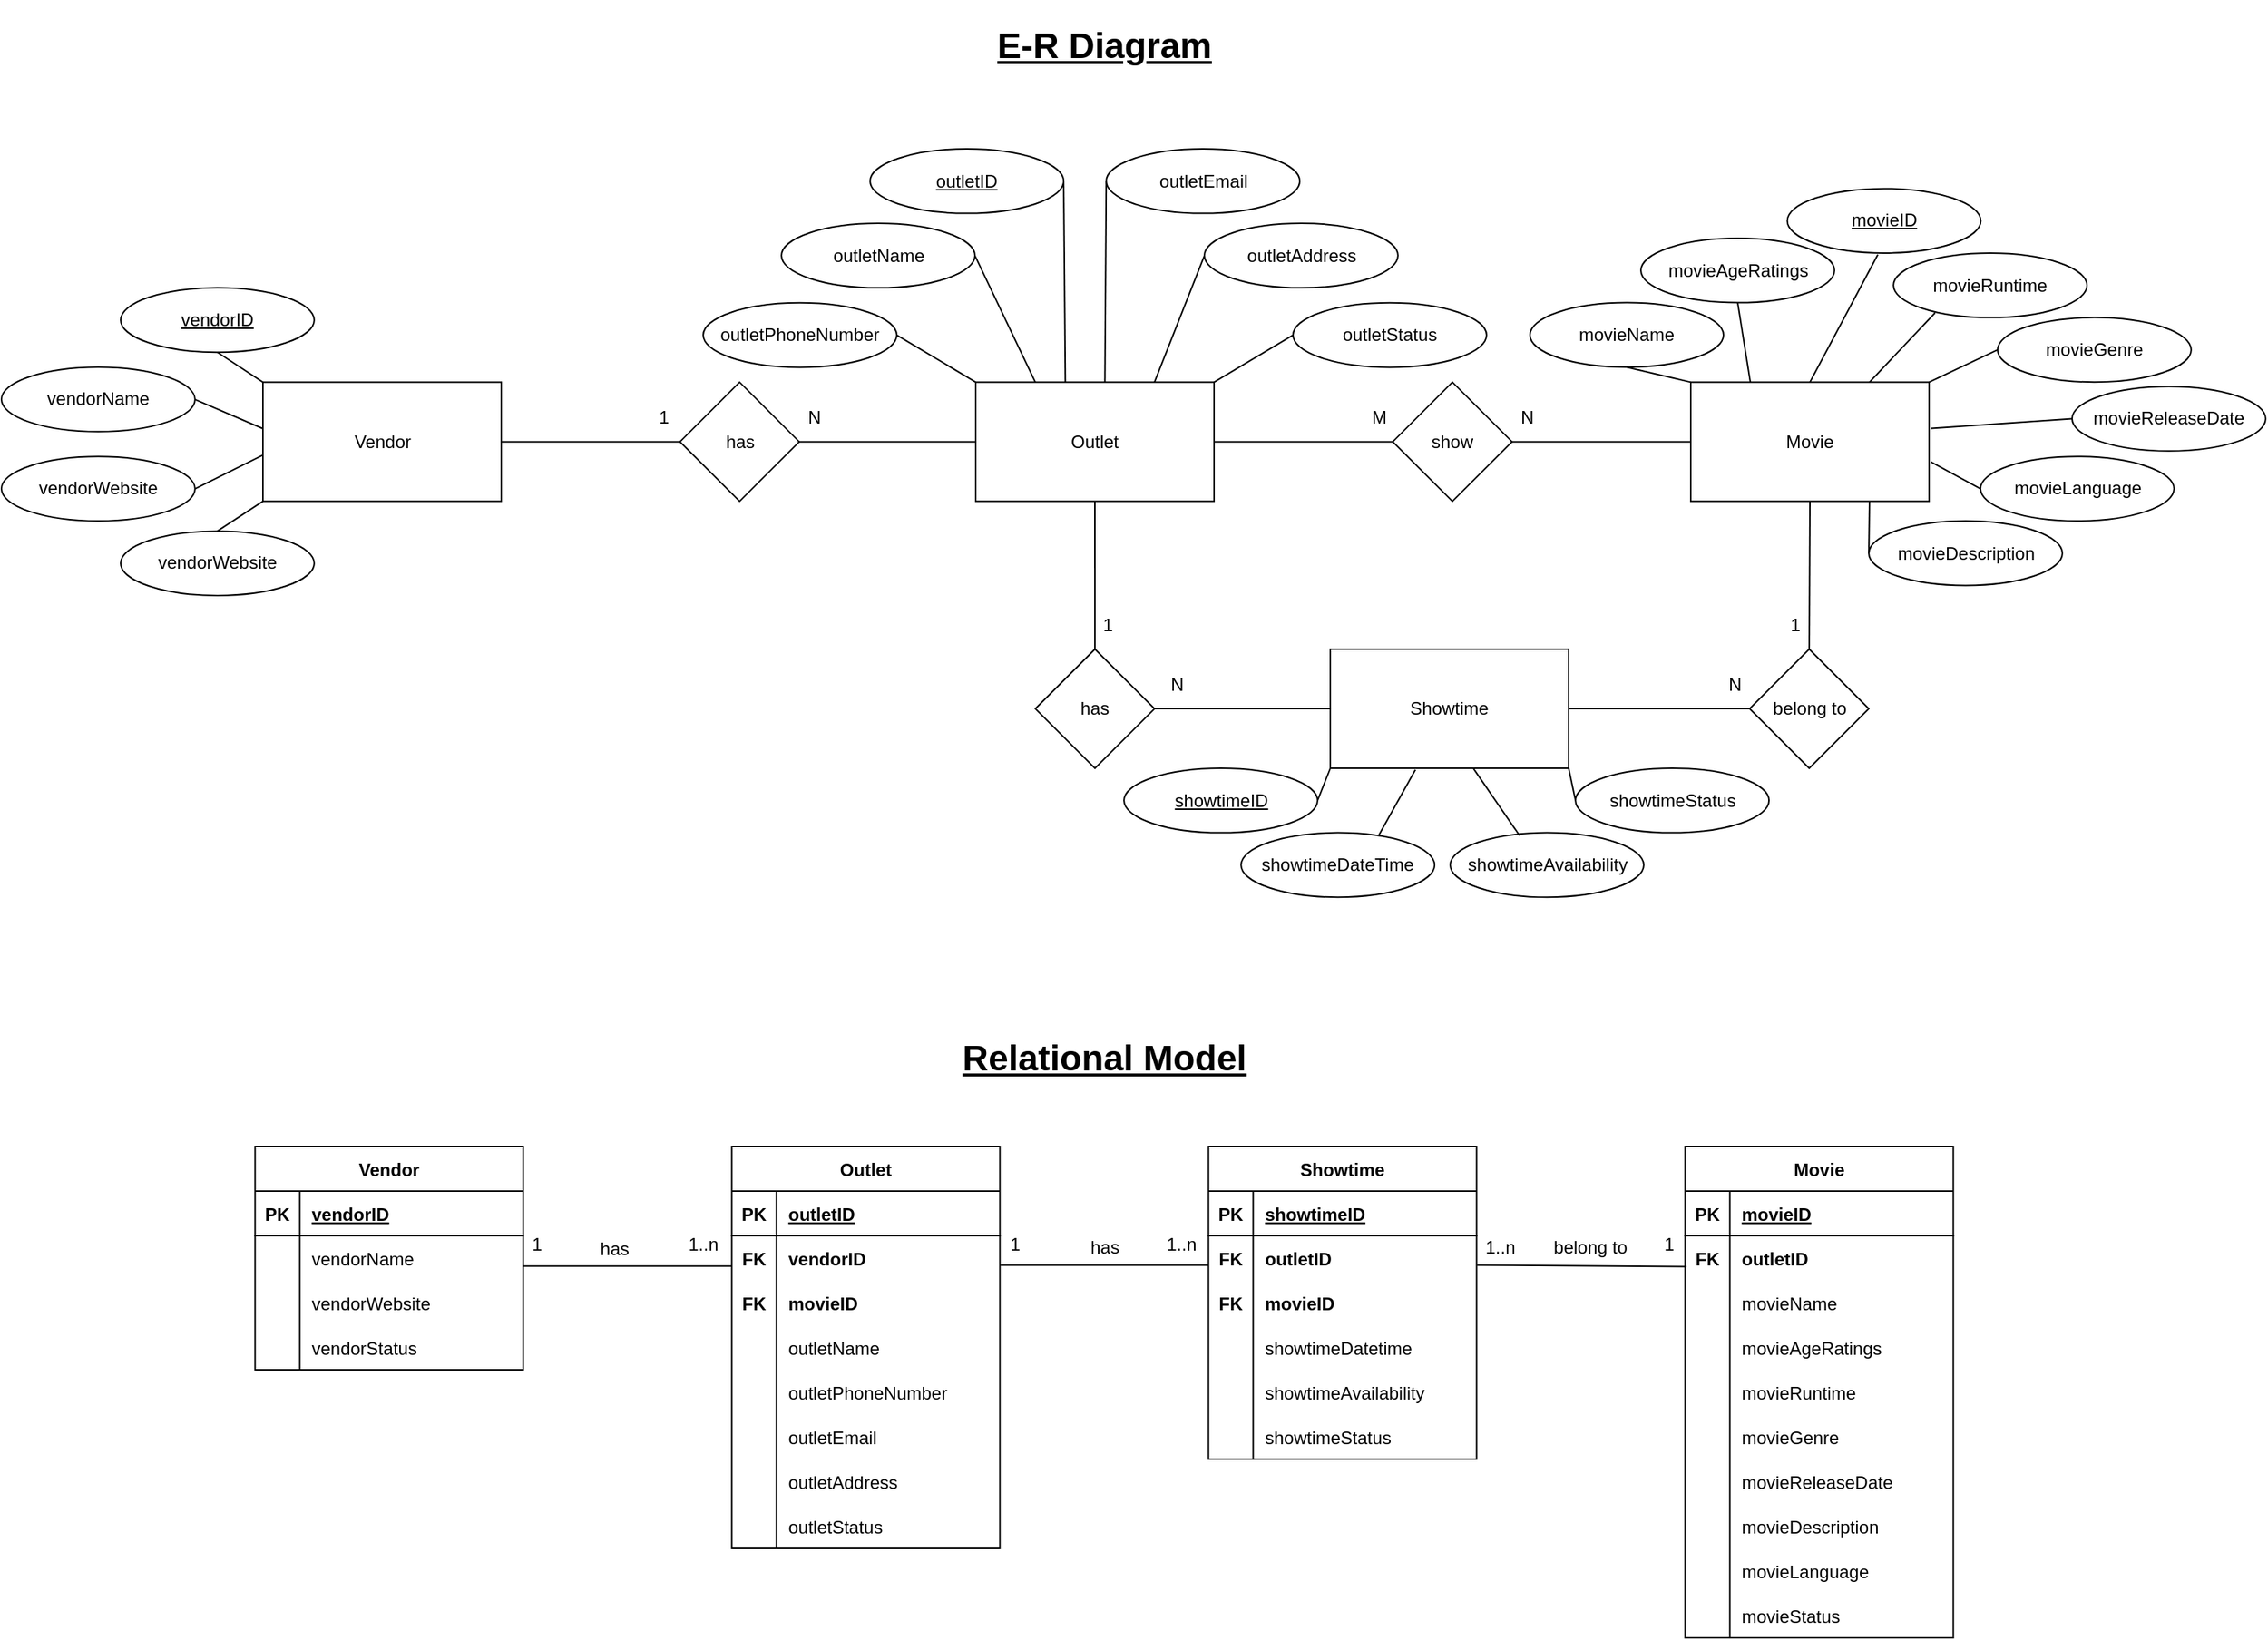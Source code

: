 <mxfile version="16.5.6" type="github">
  <diagram id="R2lEEEUBdFMjLlhIrx00" name="Page-1">
    <mxGraphModel dx="2583" dy="1293" grid="1" gridSize="10" guides="1" tooltips="1" connect="1" arrows="1" fold="1" page="1" pageScale="1" pageWidth="2339" pageHeight="3300" math="0" shadow="0" extFonts="Permanent Marker^https://fonts.googleapis.com/css?family=Permanent+Marker">
      <root>
        <mxCell id="0" />
        <mxCell id="1" parent="0" />
        <mxCell id="ttM5qaDO_zwzMwAIGuHP-36" value="Vendor" style="shape=table;startSize=30;container=1;collapsible=1;childLayout=tableLayout;fixedRows=1;rowLines=0;fontStyle=1;align=center;resizeLast=1;verticalAlign=middle;" parent="1" vertex="1">
          <mxGeometry x="580.24" y="830" width="180" height="150" as="geometry" />
        </mxCell>
        <mxCell id="ttM5qaDO_zwzMwAIGuHP-37" value="" style="shape=tableRow;horizontal=0;startSize=0;swimlaneHead=0;swimlaneBody=0;fillColor=none;collapsible=0;dropTarget=0;points=[[0,0.5],[1,0.5]];portConstraint=eastwest;top=0;left=0;right=0;bottom=1;align=left;verticalAlign=middle;" parent="ttM5qaDO_zwzMwAIGuHP-36" vertex="1">
          <mxGeometry y="30" width="180" height="30" as="geometry" />
        </mxCell>
        <mxCell id="ttM5qaDO_zwzMwAIGuHP-38" value="PK" style="shape=partialRectangle;connectable=0;fillColor=none;top=0;left=0;bottom=0;right=0;fontStyle=1;overflow=hidden;align=center;verticalAlign=middle;" parent="ttM5qaDO_zwzMwAIGuHP-37" vertex="1">
          <mxGeometry width="30" height="30" as="geometry">
            <mxRectangle width="30" height="30" as="alternateBounds" />
          </mxGeometry>
        </mxCell>
        <mxCell id="ttM5qaDO_zwzMwAIGuHP-39" value="vendorID" style="shape=partialRectangle;connectable=0;fillColor=none;top=0;left=0;bottom=0;right=0;align=left;spacingLeft=6;fontStyle=5;overflow=hidden;verticalAlign=middle;" parent="ttM5qaDO_zwzMwAIGuHP-37" vertex="1">
          <mxGeometry x="30" width="150" height="30" as="geometry">
            <mxRectangle width="150" height="30" as="alternateBounds" />
          </mxGeometry>
        </mxCell>
        <mxCell id="ttM5qaDO_zwzMwAIGuHP-40" value="" style="shape=tableRow;horizontal=0;startSize=0;swimlaneHead=0;swimlaneBody=0;fillColor=none;collapsible=0;dropTarget=0;points=[[0,0.5],[1,0.5]];portConstraint=eastwest;top=0;left=0;right=0;bottom=0;align=left;verticalAlign=middle;" parent="ttM5qaDO_zwzMwAIGuHP-36" vertex="1">
          <mxGeometry y="60" width="180" height="30" as="geometry" />
        </mxCell>
        <mxCell id="ttM5qaDO_zwzMwAIGuHP-41" value="" style="shape=partialRectangle;connectable=0;fillColor=none;top=0;left=0;bottom=0;right=0;editable=1;overflow=hidden;align=center;verticalAlign=middle;" parent="ttM5qaDO_zwzMwAIGuHP-40" vertex="1">
          <mxGeometry width="30" height="30" as="geometry">
            <mxRectangle width="30" height="30" as="alternateBounds" />
          </mxGeometry>
        </mxCell>
        <mxCell id="ttM5qaDO_zwzMwAIGuHP-42" value="vendorName" style="shape=partialRectangle;connectable=0;fillColor=none;top=0;left=0;bottom=0;right=0;align=left;spacingLeft=6;overflow=hidden;verticalAlign=middle;" parent="ttM5qaDO_zwzMwAIGuHP-40" vertex="1">
          <mxGeometry x="30" width="150" height="30" as="geometry">
            <mxRectangle width="150" height="30" as="alternateBounds" />
          </mxGeometry>
        </mxCell>
        <mxCell id="ttM5qaDO_zwzMwAIGuHP-43" value="" style="shape=tableRow;horizontal=0;startSize=0;swimlaneHead=0;swimlaneBody=0;fillColor=none;collapsible=0;dropTarget=0;points=[[0,0.5],[1,0.5]];portConstraint=eastwest;top=0;left=0;right=0;bottom=0;align=left;verticalAlign=middle;" parent="ttM5qaDO_zwzMwAIGuHP-36" vertex="1">
          <mxGeometry y="90" width="180" height="30" as="geometry" />
        </mxCell>
        <mxCell id="ttM5qaDO_zwzMwAIGuHP-44" value="" style="shape=partialRectangle;connectable=0;fillColor=none;top=0;left=0;bottom=0;right=0;editable=1;overflow=hidden;align=center;verticalAlign=middle;" parent="ttM5qaDO_zwzMwAIGuHP-43" vertex="1">
          <mxGeometry width="30" height="30" as="geometry">
            <mxRectangle width="30" height="30" as="alternateBounds" />
          </mxGeometry>
        </mxCell>
        <mxCell id="ttM5qaDO_zwzMwAIGuHP-45" value="vendorWebsite" style="shape=partialRectangle;connectable=0;fillColor=none;top=0;left=0;bottom=0;right=0;align=left;spacingLeft=6;overflow=hidden;verticalAlign=middle;" parent="ttM5qaDO_zwzMwAIGuHP-43" vertex="1">
          <mxGeometry x="30" width="150" height="30" as="geometry">
            <mxRectangle width="150" height="30" as="alternateBounds" />
          </mxGeometry>
        </mxCell>
        <mxCell id="ttM5qaDO_zwzMwAIGuHP-46" value="" style="shape=tableRow;horizontal=0;startSize=0;swimlaneHead=0;swimlaneBody=0;fillColor=none;collapsible=0;dropTarget=0;points=[[0,0.5],[1,0.5]];portConstraint=eastwest;top=0;left=0;right=0;bottom=0;align=left;verticalAlign=middle;" parent="ttM5qaDO_zwzMwAIGuHP-36" vertex="1">
          <mxGeometry y="120" width="180" height="30" as="geometry" />
        </mxCell>
        <mxCell id="ttM5qaDO_zwzMwAIGuHP-47" value="" style="shape=partialRectangle;connectable=0;fillColor=none;top=0;left=0;bottom=0;right=0;editable=1;overflow=hidden;align=center;verticalAlign=middle;" parent="ttM5qaDO_zwzMwAIGuHP-46" vertex="1">
          <mxGeometry width="30" height="30" as="geometry">
            <mxRectangle width="30" height="30" as="alternateBounds" />
          </mxGeometry>
        </mxCell>
        <mxCell id="ttM5qaDO_zwzMwAIGuHP-48" value="vendorStatus" style="shape=partialRectangle;connectable=0;fillColor=none;top=0;left=0;bottom=0;right=0;align=left;spacingLeft=6;overflow=hidden;verticalAlign=middle;" parent="ttM5qaDO_zwzMwAIGuHP-46" vertex="1">
          <mxGeometry x="30" width="150" height="30" as="geometry">
            <mxRectangle width="150" height="30" as="alternateBounds" />
          </mxGeometry>
        </mxCell>
        <mxCell id="ttM5qaDO_zwzMwAIGuHP-49" value="Outlet" style="shape=table;startSize=30;container=1;collapsible=1;childLayout=tableLayout;fixedRows=1;rowLines=0;fontStyle=1;align=center;resizeLast=1;verticalAlign=middle;" parent="1" vertex="1">
          <mxGeometry x="900.24" y="830" width="180" height="270" as="geometry" />
        </mxCell>
        <mxCell id="ttM5qaDO_zwzMwAIGuHP-50" value="" style="shape=tableRow;horizontal=0;startSize=0;swimlaneHead=0;swimlaneBody=0;fillColor=none;collapsible=0;dropTarget=0;points=[[0,0.5],[1,0.5]];portConstraint=eastwest;top=0;left=0;right=0;bottom=1;align=left;verticalAlign=middle;" parent="ttM5qaDO_zwzMwAIGuHP-49" vertex="1">
          <mxGeometry y="30" width="180" height="30" as="geometry" />
        </mxCell>
        <mxCell id="ttM5qaDO_zwzMwAIGuHP-51" value="PK" style="shape=partialRectangle;connectable=0;fillColor=none;top=0;left=0;bottom=0;right=0;fontStyle=1;overflow=hidden;align=center;verticalAlign=middle;" parent="ttM5qaDO_zwzMwAIGuHP-50" vertex="1">
          <mxGeometry width="30" height="30" as="geometry">
            <mxRectangle width="30" height="30" as="alternateBounds" />
          </mxGeometry>
        </mxCell>
        <mxCell id="ttM5qaDO_zwzMwAIGuHP-52" value="outletID" style="shape=partialRectangle;connectable=0;fillColor=none;top=0;left=0;bottom=0;right=0;align=left;spacingLeft=6;fontStyle=5;overflow=hidden;verticalAlign=middle;" parent="ttM5qaDO_zwzMwAIGuHP-50" vertex="1">
          <mxGeometry x="30" width="150" height="30" as="geometry">
            <mxRectangle width="150" height="30" as="alternateBounds" />
          </mxGeometry>
        </mxCell>
        <mxCell id="ttM5qaDO_zwzMwAIGuHP-53" value="" style="shape=tableRow;horizontal=0;startSize=0;swimlaneHead=0;swimlaneBody=0;fillColor=none;collapsible=0;dropTarget=0;points=[[0,0.5],[1,0.5]];portConstraint=eastwest;top=0;left=0;right=0;bottom=0;align=left;verticalAlign=middle;" parent="ttM5qaDO_zwzMwAIGuHP-49" vertex="1">
          <mxGeometry y="60" width="180" height="30" as="geometry" />
        </mxCell>
        <mxCell id="ttM5qaDO_zwzMwAIGuHP-54" value="FK" style="shape=partialRectangle;connectable=0;fillColor=none;top=0;left=0;bottom=0;right=0;editable=1;overflow=hidden;fontStyle=1;align=center;verticalAlign=middle;" parent="ttM5qaDO_zwzMwAIGuHP-53" vertex="1">
          <mxGeometry width="30" height="30" as="geometry">
            <mxRectangle width="30" height="30" as="alternateBounds" />
          </mxGeometry>
        </mxCell>
        <mxCell id="ttM5qaDO_zwzMwAIGuHP-55" value="vendorID" style="shape=partialRectangle;connectable=0;fillColor=none;top=0;left=0;bottom=0;right=0;align=left;spacingLeft=6;overflow=hidden;fontStyle=1;verticalAlign=middle;" parent="ttM5qaDO_zwzMwAIGuHP-53" vertex="1">
          <mxGeometry x="30" width="150" height="30" as="geometry">
            <mxRectangle width="150" height="30" as="alternateBounds" />
          </mxGeometry>
        </mxCell>
        <mxCell id="ttM5qaDO_zwzMwAIGuHP-56" value="" style="shape=tableRow;horizontal=0;startSize=0;swimlaneHead=0;swimlaneBody=0;fillColor=none;collapsible=0;dropTarget=0;points=[[0,0.5],[1,0.5]];portConstraint=eastwest;top=0;left=0;right=0;bottom=0;align=left;verticalAlign=middle;" parent="ttM5qaDO_zwzMwAIGuHP-49" vertex="1">
          <mxGeometry y="90" width="180" height="30" as="geometry" />
        </mxCell>
        <mxCell id="ttM5qaDO_zwzMwAIGuHP-57" value="FK" style="shape=partialRectangle;connectable=0;fillColor=none;top=0;left=0;bottom=0;right=0;editable=1;overflow=hidden;align=center;verticalAlign=middle;fontStyle=1" parent="ttM5qaDO_zwzMwAIGuHP-56" vertex="1">
          <mxGeometry width="30" height="30" as="geometry">
            <mxRectangle width="30" height="30" as="alternateBounds" />
          </mxGeometry>
        </mxCell>
        <mxCell id="ttM5qaDO_zwzMwAIGuHP-58" value="movieID" style="shape=partialRectangle;connectable=0;fillColor=none;top=0;left=0;bottom=0;right=0;align=left;spacingLeft=6;overflow=hidden;verticalAlign=middle;fontStyle=1" parent="ttM5qaDO_zwzMwAIGuHP-56" vertex="1">
          <mxGeometry x="30" width="150" height="30" as="geometry">
            <mxRectangle width="150" height="30" as="alternateBounds" />
          </mxGeometry>
        </mxCell>
        <mxCell id="ttM5qaDO_zwzMwAIGuHP-59" value="" style="shape=tableRow;horizontal=0;startSize=0;swimlaneHead=0;swimlaneBody=0;fillColor=none;collapsible=0;dropTarget=0;points=[[0,0.5],[1,0.5]];portConstraint=eastwest;top=0;left=0;right=0;bottom=0;align=left;verticalAlign=middle;" parent="ttM5qaDO_zwzMwAIGuHP-49" vertex="1">
          <mxGeometry y="120" width="180" height="30" as="geometry" />
        </mxCell>
        <mxCell id="ttM5qaDO_zwzMwAIGuHP-60" value="" style="shape=partialRectangle;connectable=0;fillColor=none;top=0;left=0;bottom=0;right=0;editable=1;overflow=hidden;align=center;verticalAlign=middle;" parent="ttM5qaDO_zwzMwAIGuHP-59" vertex="1">
          <mxGeometry width="30" height="30" as="geometry">
            <mxRectangle width="30" height="30" as="alternateBounds" />
          </mxGeometry>
        </mxCell>
        <mxCell id="ttM5qaDO_zwzMwAIGuHP-61" value="outletName" style="shape=partialRectangle;connectable=0;fillColor=none;top=0;left=0;bottom=0;right=0;align=left;spacingLeft=6;overflow=hidden;verticalAlign=middle;" parent="ttM5qaDO_zwzMwAIGuHP-59" vertex="1">
          <mxGeometry x="30" width="150" height="30" as="geometry">
            <mxRectangle width="150" height="30" as="alternateBounds" />
          </mxGeometry>
        </mxCell>
        <mxCell id="5hHEoIrsLriFB9yynon9-7" style="shape=tableRow;horizontal=0;startSize=0;swimlaneHead=0;swimlaneBody=0;fillColor=none;collapsible=0;dropTarget=0;points=[[0,0.5],[1,0.5]];portConstraint=eastwest;top=0;left=0;right=0;bottom=0;align=left;verticalAlign=middle;" parent="ttM5qaDO_zwzMwAIGuHP-49" vertex="1">
          <mxGeometry y="150" width="180" height="30" as="geometry" />
        </mxCell>
        <mxCell id="5hHEoIrsLriFB9yynon9-8" style="shape=partialRectangle;connectable=0;fillColor=none;top=0;left=0;bottom=0;right=0;editable=1;overflow=hidden;align=center;verticalAlign=middle;" parent="5hHEoIrsLriFB9yynon9-7" vertex="1">
          <mxGeometry width="30" height="30" as="geometry">
            <mxRectangle width="30" height="30" as="alternateBounds" />
          </mxGeometry>
        </mxCell>
        <mxCell id="5hHEoIrsLriFB9yynon9-9" value="outletPhoneNumber" style="shape=partialRectangle;connectable=0;fillColor=none;top=0;left=0;bottom=0;right=0;align=left;spacingLeft=6;overflow=hidden;verticalAlign=middle;" parent="5hHEoIrsLriFB9yynon9-7" vertex="1">
          <mxGeometry x="30" width="150" height="30" as="geometry">
            <mxRectangle width="150" height="30" as="alternateBounds" />
          </mxGeometry>
        </mxCell>
        <mxCell id="5hHEoIrsLriFB9yynon9-4" style="shape=tableRow;horizontal=0;startSize=0;swimlaneHead=0;swimlaneBody=0;fillColor=none;collapsible=0;dropTarget=0;points=[[0,0.5],[1,0.5]];portConstraint=eastwest;top=0;left=0;right=0;bottom=0;align=left;verticalAlign=middle;" parent="ttM5qaDO_zwzMwAIGuHP-49" vertex="1">
          <mxGeometry y="180" width="180" height="30" as="geometry" />
        </mxCell>
        <mxCell id="5hHEoIrsLriFB9yynon9-5" style="shape=partialRectangle;connectable=0;fillColor=none;top=0;left=0;bottom=0;right=0;editable=1;overflow=hidden;align=center;verticalAlign=middle;" parent="5hHEoIrsLriFB9yynon9-4" vertex="1">
          <mxGeometry width="30" height="30" as="geometry">
            <mxRectangle width="30" height="30" as="alternateBounds" />
          </mxGeometry>
        </mxCell>
        <mxCell id="5hHEoIrsLriFB9yynon9-6" value="outletEmail" style="shape=partialRectangle;connectable=0;fillColor=none;top=0;left=0;bottom=0;right=0;align=left;spacingLeft=6;overflow=hidden;verticalAlign=middle;" parent="5hHEoIrsLriFB9yynon9-4" vertex="1">
          <mxGeometry x="30" width="150" height="30" as="geometry">
            <mxRectangle width="150" height="30" as="alternateBounds" />
          </mxGeometry>
        </mxCell>
        <mxCell id="5hHEoIrsLriFB9yynon9-1" style="shape=tableRow;horizontal=0;startSize=0;swimlaneHead=0;swimlaneBody=0;fillColor=none;collapsible=0;dropTarget=0;points=[[0,0.5],[1,0.5]];portConstraint=eastwest;top=0;left=0;right=0;bottom=0;align=left;verticalAlign=middle;" parent="ttM5qaDO_zwzMwAIGuHP-49" vertex="1">
          <mxGeometry y="210" width="180" height="30" as="geometry" />
        </mxCell>
        <mxCell id="5hHEoIrsLriFB9yynon9-2" style="shape=partialRectangle;connectable=0;fillColor=none;top=0;left=0;bottom=0;right=0;editable=1;overflow=hidden;align=center;verticalAlign=middle;" parent="5hHEoIrsLriFB9yynon9-1" vertex="1">
          <mxGeometry width="30" height="30" as="geometry">
            <mxRectangle width="30" height="30" as="alternateBounds" />
          </mxGeometry>
        </mxCell>
        <mxCell id="5hHEoIrsLriFB9yynon9-3" value="outletAddress" style="shape=partialRectangle;connectable=0;fillColor=none;top=0;left=0;bottom=0;right=0;align=left;spacingLeft=6;overflow=hidden;verticalAlign=middle;" parent="5hHEoIrsLriFB9yynon9-1" vertex="1">
          <mxGeometry x="30" width="150" height="30" as="geometry">
            <mxRectangle width="150" height="30" as="alternateBounds" />
          </mxGeometry>
        </mxCell>
        <mxCell id="5hHEoIrsLriFB9yynon9-34" style="shape=tableRow;horizontal=0;startSize=0;swimlaneHead=0;swimlaneBody=0;fillColor=none;collapsible=0;dropTarget=0;points=[[0,0.5],[1,0.5]];portConstraint=eastwest;top=0;left=0;right=0;bottom=0;align=left;verticalAlign=middle;" parent="ttM5qaDO_zwzMwAIGuHP-49" vertex="1">
          <mxGeometry y="240" width="180" height="30" as="geometry" />
        </mxCell>
        <mxCell id="5hHEoIrsLriFB9yynon9-35" style="shape=partialRectangle;connectable=0;fillColor=none;top=0;left=0;bottom=0;right=0;editable=1;overflow=hidden;align=center;verticalAlign=middle;" parent="5hHEoIrsLriFB9yynon9-34" vertex="1">
          <mxGeometry width="30" height="30" as="geometry">
            <mxRectangle width="30" height="30" as="alternateBounds" />
          </mxGeometry>
        </mxCell>
        <mxCell id="5hHEoIrsLriFB9yynon9-36" value="outletStatus" style="shape=partialRectangle;connectable=0;fillColor=none;top=0;left=0;bottom=0;right=0;align=left;spacingLeft=6;overflow=hidden;verticalAlign=middle;" parent="5hHEoIrsLriFB9yynon9-34" vertex="1">
          <mxGeometry x="30" width="150" height="30" as="geometry">
            <mxRectangle width="150" height="30" as="alternateBounds" />
          </mxGeometry>
        </mxCell>
        <mxCell id="ttM5qaDO_zwzMwAIGuHP-75" value="Showtime" style="shape=table;startSize=30;container=1;collapsible=1;childLayout=tableLayout;fixedRows=1;rowLines=0;fontStyle=1;align=center;resizeLast=1;verticalAlign=middle;" parent="1" vertex="1">
          <mxGeometry x="1220.24" y="830" width="180" height="210" as="geometry" />
        </mxCell>
        <mxCell id="ttM5qaDO_zwzMwAIGuHP-76" value="" style="shape=tableRow;horizontal=0;startSize=0;swimlaneHead=0;swimlaneBody=0;fillColor=none;collapsible=0;dropTarget=0;points=[[0,0.5],[1,0.5]];portConstraint=eastwest;top=0;left=0;right=0;bottom=1;align=left;verticalAlign=middle;" parent="ttM5qaDO_zwzMwAIGuHP-75" vertex="1">
          <mxGeometry y="30" width="180" height="30" as="geometry" />
        </mxCell>
        <mxCell id="ttM5qaDO_zwzMwAIGuHP-77" value="PK" style="shape=partialRectangle;connectable=0;fillColor=none;top=0;left=0;bottom=0;right=0;fontStyle=1;overflow=hidden;align=center;verticalAlign=middle;" parent="ttM5qaDO_zwzMwAIGuHP-76" vertex="1">
          <mxGeometry width="30" height="30" as="geometry">
            <mxRectangle width="30" height="30" as="alternateBounds" />
          </mxGeometry>
        </mxCell>
        <mxCell id="ttM5qaDO_zwzMwAIGuHP-78" value="showtimeID" style="shape=partialRectangle;connectable=0;fillColor=none;top=0;left=0;bottom=0;right=0;align=left;spacingLeft=6;fontStyle=5;overflow=hidden;verticalAlign=middle;" parent="ttM5qaDO_zwzMwAIGuHP-76" vertex="1">
          <mxGeometry x="30" width="150" height="30" as="geometry">
            <mxRectangle width="150" height="30" as="alternateBounds" />
          </mxGeometry>
        </mxCell>
        <mxCell id="ttM5qaDO_zwzMwAIGuHP-79" value="" style="shape=tableRow;horizontal=0;startSize=0;swimlaneHead=0;swimlaneBody=0;fillColor=none;collapsible=0;dropTarget=0;points=[[0,0.5],[1,0.5]];portConstraint=eastwest;top=0;left=0;right=0;bottom=0;align=left;verticalAlign=middle;" parent="ttM5qaDO_zwzMwAIGuHP-75" vertex="1">
          <mxGeometry y="60" width="180" height="30" as="geometry" />
        </mxCell>
        <mxCell id="ttM5qaDO_zwzMwAIGuHP-80" value="FK" style="shape=partialRectangle;connectable=0;fillColor=none;top=0;left=0;bottom=0;right=0;editable=1;overflow=hidden;fontStyle=1;align=center;verticalAlign=middle;" parent="ttM5qaDO_zwzMwAIGuHP-79" vertex="1">
          <mxGeometry width="30" height="30" as="geometry">
            <mxRectangle width="30" height="30" as="alternateBounds" />
          </mxGeometry>
        </mxCell>
        <mxCell id="ttM5qaDO_zwzMwAIGuHP-81" value="outletID" style="shape=partialRectangle;connectable=0;fillColor=none;top=0;left=0;bottom=0;right=0;align=left;spacingLeft=6;overflow=hidden;fontStyle=1;verticalAlign=middle;" parent="ttM5qaDO_zwzMwAIGuHP-79" vertex="1">
          <mxGeometry x="30" width="150" height="30" as="geometry">
            <mxRectangle width="150" height="30" as="alternateBounds" />
          </mxGeometry>
        </mxCell>
        <mxCell id="ttM5qaDO_zwzMwAIGuHP-82" value="" style="shape=tableRow;horizontal=0;startSize=0;swimlaneHead=0;swimlaneBody=0;fillColor=none;collapsible=0;dropTarget=0;points=[[0,0.5],[1,0.5]];portConstraint=eastwest;top=0;left=0;right=0;bottom=0;align=left;verticalAlign=middle;" parent="ttM5qaDO_zwzMwAIGuHP-75" vertex="1">
          <mxGeometry y="90" width="180" height="30" as="geometry" />
        </mxCell>
        <mxCell id="ttM5qaDO_zwzMwAIGuHP-83" value="FK" style="shape=partialRectangle;connectable=0;fillColor=none;top=0;left=0;bottom=0;right=0;editable=1;overflow=hidden;fontStyle=1;align=center;verticalAlign=middle;" parent="ttM5qaDO_zwzMwAIGuHP-82" vertex="1">
          <mxGeometry width="30" height="30" as="geometry">
            <mxRectangle width="30" height="30" as="alternateBounds" />
          </mxGeometry>
        </mxCell>
        <mxCell id="ttM5qaDO_zwzMwAIGuHP-84" value="movieID" style="shape=partialRectangle;connectable=0;fillColor=none;top=0;left=0;bottom=0;right=0;align=left;spacingLeft=6;overflow=hidden;fontStyle=1;verticalAlign=middle;" parent="ttM5qaDO_zwzMwAIGuHP-82" vertex="1">
          <mxGeometry x="30" width="150" height="30" as="geometry">
            <mxRectangle width="150" height="30" as="alternateBounds" />
          </mxGeometry>
        </mxCell>
        <mxCell id="ttM5qaDO_zwzMwAIGuHP-85" value="" style="shape=tableRow;horizontal=0;startSize=0;swimlaneHead=0;swimlaneBody=0;fillColor=none;collapsible=0;dropTarget=0;points=[[0,0.5],[1,0.5]];portConstraint=eastwest;top=0;left=0;right=0;bottom=0;align=left;verticalAlign=middle;" parent="ttM5qaDO_zwzMwAIGuHP-75" vertex="1">
          <mxGeometry y="120" width="180" height="30" as="geometry" />
        </mxCell>
        <mxCell id="ttM5qaDO_zwzMwAIGuHP-86" value="" style="shape=partialRectangle;connectable=0;fillColor=none;top=0;left=0;bottom=0;right=0;editable=1;overflow=hidden;align=center;verticalAlign=middle;" parent="ttM5qaDO_zwzMwAIGuHP-85" vertex="1">
          <mxGeometry width="30" height="30" as="geometry">
            <mxRectangle width="30" height="30" as="alternateBounds" />
          </mxGeometry>
        </mxCell>
        <mxCell id="ttM5qaDO_zwzMwAIGuHP-87" value="showtimeDatetime" style="shape=partialRectangle;connectable=0;fillColor=none;top=0;left=0;bottom=0;right=0;align=left;spacingLeft=6;overflow=hidden;verticalAlign=middle;" parent="ttM5qaDO_zwzMwAIGuHP-85" vertex="1">
          <mxGeometry x="30" width="150" height="30" as="geometry">
            <mxRectangle width="150" height="30" as="alternateBounds" />
          </mxGeometry>
        </mxCell>
        <mxCell id="5hHEoIrsLriFB9yynon9-28" style="shape=tableRow;horizontal=0;startSize=0;swimlaneHead=0;swimlaneBody=0;fillColor=none;collapsible=0;dropTarget=0;points=[[0,0.5],[1,0.5]];portConstraint=eastwest;top=0;left=0;right=0;bottom=0;align=left;verticalAlign=middle;" parent="ttM5qaDO_zwzMwAIGuHP-75" vertex="1">
          <mxGeometry y="150" width="180" height="30" as="geometry" />
        </mxCell>
        <mxCell id="5hHEoIrsLriFB9yynon9-29" style="shape=partialRectangle;connectable=0;fillColor=none;top=0;left=0;bottom=0;right=0;editable=1;overflow=hidden;align=center;verticalAlign=middle;" parent="5hHEoIrsLriFB9yynon9-28" vertex="1">
          <mxGeometry width="30" height="30" as="geometry">
            <mxRectangle width="30" height="30" as="alternateBounds" />
          </mxGeometry>
        </mxCell>
        <mxCell id="5hHEoIrsLriFB9yynon9-30" value="showtimeAvailability" style="shape=partialRectangle;connectable=0;fillColor=none;top=0;left=0;bottom=0;right=0;align=left;spacingLeft=6;overflow=hidden;verticalAlign=middle;" parent="5hHEoIrsLriFB9yynon9-28" vertex="1">
          <mxGeometry x="30" width="150" height="30" as="geometry">
            <mxRectangle width="150" height="30" as="alternateBounds" />
          </mxGeometry>
        </mxCell>
        <mxCell id="5hHEoIrsLriFB9yynon9-31" style="shape=tableRow;horizontal=0;startSize=0;swimlaneHead=0;swimlaneBody=0;fillColor=none;collapsible=0;dropTarget=0;points=[[0,0.5],[1,0.5]];portConstraint=eastwest;top=0;left=0;right=0;bottom=0;align=left;verticalAlign=middle;" parent="ttM5qaDO_zwzMwAIGuHP-75" vertex="1">
          <mxGeometry y="180" width="180" height="30" as="geometry" />
        </mxCell>
        <mxCell id="5hHEoIrsLriFB9yynon9-32" style="shape=partialRectangle;connectable=0;fillColor=none;top=0;left=0;bottom=0;right=0;editable=1;overflow=hidden;align=center;verticalAlign=middle;" parent="5hHEoIrsLriFB9yynon9-31" vertex="1">
          <mxGeometry width="30" height="30" as="geometry">
            <mxRectangle width="30" height="30" as="alternateBounds" />
          </mxGeometry>
        </mxCell>
        <mxCell id="5hHEoIrsLriFB9yynon9-33" value="showtimeStatus" style="shape=partialRectangle;connectable=0;fillColor=none;top=0;left=0;bottom=0;right=0;align=left;spacingLeft=6;overflow=hidden;verticalAlign=middle;" parent="5hHEoIrsLriFB9yynon9-31" vertex="1">
          <mxGeometry x="30" width="150" height="30" as="geometry">
            <mxRectangle width="150" height="30" as="alternateBounds" />
          </mxGeometry>
        </mxCell>
        <mxCell id="ttM5qaDO_zwzMwAIGuHP-88" value="Movie" style="shape=table;startSize=30;container=1;collapsible=1;childLayout=tableLayout;fixedRows=1;rowLines=0;fontStyle=1;align=center;resizeLast=1;verticalAlign=middle;" parent="1" vertex="1">
          <mxGeometry x="1540.24" y="830" width="180" height="330" as="geometry" />
        </mxCell>
        <mxCell id="ttM5qaDO_zwzMwAIGuHP-89" value="" style="shape=tableRow;horizontal=0;startSize=0;swimlaneHead=0;swimlaneBody=0;fillColor=none;collapsible=0;dropTarget=0;points=[[0,0.5],[1,0.5]];portConstraint=eastwest;top=0;left=0;right=0;bottom=1;align=left;verticalAlign=middle;" parent="ttM5qaDO_zwzMwAIGuHP-88" vertex="1">
          <mxGeometry y="30" width="180" height="30" as="geometry" />
        </mxCell>
        <mxCell id="ttM5qaDO_zwzMwAIGuHP-90" value="PK" style="shape=partialRectangle;connectable=0;fillColor=none;top=0;left=0;bottom=0;right=0;fontStyle=1;overflow=hidden;align=center;verticalAlign=middle;" parent="ttM5qaDO_zwzMwAIGuHP-89" vertex="1">
          <mxGeometry width="30" height="30" as="geometry">
            <mxRectangle width="30" height="30" as="alternateBounds" />
          </mxGeometry>
        </mxCell>
        <mxCell id="ttM5qaDO_zwzMwAIGuHP-91" value="movieID" style="shape=partialRectangle;connectable=0;fillColor=none;top=0;left=0;bottom=0;right=0;align=left;spacingLeft=6;fontStyle=5;overflow=hidden;verticalAlign=middle;" parent="ttM5qaDO_zwzMwAIGuHP-89" vertex="1">
          <mxGeometry x="30" width="150" height="30" as="geometry">
            <mxRectangle width="150" height="30" as="alternateBounds" />
          </mxGeometry>
        </mxCell>
        <mxCell id="ttM5qaDO_zwzMwAIGuHP-92" value="" style="shape=tableRow;horizontal=0;startSize=0;swimlaneHead=0;swimlaneBody=0;fillColor=none;collapsible=0;dropTarget=0;points=[[0,0.5],[1,0.5]];portConstraint=eastwest;top=0;left=0;right=0;bottom=0;align=left;verticalAlign=middle;" parent="ttM5qaDO_zwzMwAIGuHP-88" vertex="1">
          <mxGeometry y="60" width="180" height="30" as="geometry" />
        </mxCell>
        <mxCell id="ttM5qaDO_zwzMwAIGuHP-93" value="FK" style="shape=partialRectangle;connectable=0;fillColor=none;top=0;left=0;bottom=0;right=0;editable=1;overflow=hidden;align=center;verticalAlign=middle;fontStyle=1" parent="ttM5qaDO_zwzMwAIGuHP-92" vertex="1">
          <mxGeometry width="30" height="30" as="geometry">
            <mxRectangle width="30" height="30" as="alternateBounds" />
          </mxGeometry>
        </mxCell>
        <mxCell id="ttM5qaDO_zwzMwAIGuHP-94" value="outletID" style="shape=partialRectangle;connectable=0;fillColor=none;top=0;left=0;bottom=0;right=0;align=left;spacingLeft=6;overflow=hidden;verticalAlign=middle;fontStyle=1" parent="ttM5qaDO_zwzMwAIGuHP-92" vertex="1">
          <mxGeometry x="30" width="150" height="30" as="geometry">
            <mxRectangle width="150" height="30" as="alternateBounds" />
          </mxGeometry>
        </mxCell>
        <mxCell id="5hHEoIrsLriFB9yynon9-37" style="shape=tableRow;horizontal=0;startSize=0;swimlaneHead=0;swimlaneBody=0;fillColor=none;collapsible=0;dropTarget=0;points=[[0,0.5],[1,0.5]];portConstraint=eastwest;top=0;left=0;right=0;bottom=0;align=left;verticalAlign=middle;" parent="ttM5qaDO_zwzMwAIGuHP-88" vertex="1">
          <mxGeometry y="90" width="180" height="30" as="geometry" />
        </mxCell>
        <mxCell id="5hHEoIrsLriFB9yynon9-38" style="shape=partialRectangle;connectable=0;fillColor=none;top=0;left=0;bottom=0;right=0;editable=1;overflow=hidden;align=center;verticalAlign=middle;" parent="5hHEoIrsLriFB9yynon9-37" vertex="1">
          <mxGeometry width="30" height="30" as="geometry">
            <mxRectangle width="30" height="30" as="alternateBounds" />
          </mxGeometry>
        </mxCell>
        <mxCell id="5hHEoIrsLriFB9yynon9-39" value="movieName" style="shape=partialRectangle;connectable=0;fillColor=none;top=0;left=0;bottom=0;right=0;align=left;spacingLeft=6;overflow=hidden;verticalAlign=middle;" parent="5hHEoIrsLriFB9yynon9-37" vertex="1">
          <mxGeometry x="30" width="150" height="30" as="geometry">
            <mxRectangle width="150" height="30" as="alternateBounds" />
          </mxGeometry>
        </mxCell>
        <mxCell id="ttM5qaDO_zwzMwAIGuHP-95" value="" style="shape=tableRow;horizontal=0;startSize=0;swimlaneHead=0;swimlaneBody=0;fillColor=none;collapsible=0;dropTarget=0;points=[[0,0.5],[1,0.5]];portConstraint=eastwest;top=0;left=0;right=0;bottom=0;align=left;verticalAlign=middle;" parent="ttM5qaDO_zwzMwAIGuHP-88" vertex="1">
          <mxGeometry y="120" width="180" height="30" as="geometry" />
        </mxCell>
        <mxCell id="ttM5qaDO_zwzMwAIGuHP-96" value="" style="shape=partialRectangle;connectable=0;fillColor=none;top=0;left=0;bottom=0;right=0;editable=1;overflow=hidden;align=center;verticalAlign=middle;" parent="ttM5qaDO_zwzMwAIGuHP-95" vertex="1">
          <mxGeometry width="30" height="30" as="geometry">
            <mxRectangle width="30" height="30" as="alternateBounds" />
          </mxGeometry>
        </mxCell>
        <mxCell id="ttM5qaDO_zwzMwAIGuHP-97" value="movieAgeRatings" style="shape=partialRectangle;connectable=0;fillColor=none;top=0;left=0;bottom=0;right=0;align=left;spacingLeft=6;overflow=hidden;verticalAlign=middle;" parent="ttM5qaDO_zwzMwAIGuHP-95" vertex="1">
          <mxGeometry x="30" width="150" height="30" as="geometry">
            <mxRectangle width="150" height="30" as="alternateBounds" />
          </mxGeometry>
        </mxCell>
        <mxCell id="5hHEoIrsLriFB9yynon9-25" style="shape=tableRow;horizontal=0;startSize=0;swimlaneHead=0;swimlaneBody=0;fillColor=none;collapsible=0;dropTarget=0;points=[[0,0.5],[1,0.5]];portConstraint=eastwest;top=0;left=0;right=0;bottom=0;align=left;verticalAlign=middle;" parent="ttM5qaDO_zwzMwAIGuHP-88" vertex="1">
          <mxGeometry y="150" width="180" height="30" as="geometry" />
        </mxCell>
        <mxCell id="5hHEoIrsLriFB9yynon9-26" style="shape=partialRectangle;connectable=0;fillColor=none;top=0;left=0;bottom=0;right=0;editable=1;overflow=hidden;align=center;verticalAlign=middle;" parent="5hHEoIrsLriFB9yynon9-25" vertex="1">
          <mxGeometry width="30" height="30" as="geometry">
            <mxRectangle width="30" height="30" as="alternateBounds" />
          </mxGeometry>
        </mxCell>
        <mxCell id="5hHEoIrsLriFB9yynon9-27" value="movieRuntime" style="shape=partialRectangle;connectable=0;fillColor=none;top=0;left=0;bottom=0;right=0;align=left;spacingLeft=6;overflow=hidden;verticalAlign=middle;" parent="5hHEoIrsLriFB9yynon9-25" vertex="1">
          <mxGeometry x="30" width="150" height="30" as="geometry">
            <mxRectangle width="150" height="30" as="alternateBounds" />
          </mxGeometry>
        </mxCell>
        <mxCell id="5hHEoIrsLriFB9yynon9-22" style="shape=tableRow;horizontal=0;startSize=0;swimlaneHead=0;swimlaneBody=0;fillColor=none;collapsible=0;dropTarget=0;points=[[0,0.5],[1,0.5]];portConstraint=eastwest;top=0;left=0;right=0;bottom=0;align=left;verticalAlign=middle;" parent="ttM5qaDO_zwzMwAIGuHP-88" vertex="1">
          <mxGeometry y="180" width="180" height="30" as="geometry" />
        </mxCell>
        <mxCell id="5hHEoIrsLriFB9yynon9-23" style="shape=partialRectangle;connectable=0;fillColor=none;top=0;left=0;bottom=0;right=0;editable=1;overflow=hidden;align=center;verticalAlign=middle;" parent="5hHEoIrsLriFB9yynon9-22" vertex="1">
          <mxGeometry width="30" height="30" as="geometry">
            <mxRectangle width="30" height="30" as="alternateBounds" />
          </mxGeometry>
        </mxCell>
        <mxCell id="5hHEoIrsLriFB9yynon9-24" value="movieGenre" style="shape=partialRectangle;connectable=0;fillColor=none;top=0;left=0;bottom=0;right=0;align=left;spacingLeft=6;overflow=hidden;verticalAlign=middle;" parent="5hHEoIrsLriFB9yynon9-22" vertex="1">
          <mxGeometry x="30" width="150" height="30" as="geometry">
            <mxRectangle width="150" height="30" as="alternateBounds" />
          </mxGeometry>
        </mxCell>
        <mxCell id="5hHEoIrsLriFB9yynon9-19" style="shape=tableRow;horizontal=0;startSize=0;swimlaneHead=0;swimlaneBody=0;fillColor=none;collapsible=0;dropTarget=0;points=[[0,0.5],[1,0.5]];portConstraint=eastwest;top=0;left=0;right=0;bottom=0;align=left;verticalAlign=middle;" parent="ttM5qaDO_zwzMwAIGuHP-88" vertex="1">
          <mxGeometry y="210" width="180" height="30" as="geometry" />
        </mxCell>
        <mxCell id="5hHEoIrsLriFB9yynon9-20" style="shape=partialRectangle;connectable=0;fillColor=none;top=0;left=0;bottom=0;right=0;editable=1;overflow=hidden;align=center;verticalAlign=middle;" parent="5hHEoIrsLriFB9yynon9-19" vertex="1">
          <mxGeometry width="30" height="30" as="geometry">
            <mxRectangle width="30" height="30" as="alternateBounds" />
          </mxGeometry>
        </mxCell>
        <mxCell id="5hHEoIrsLriFB9yynon9-21" value="movieReleaseDate" style="shape=partialRectangle;connectable=0;fillColor=none;top=0;left=0;bottom=0;right=0;align=left;spacingLeft=6;overflow=hidden;verticalAlign=middle;" parent="5hHEoIrsLriFB9yynon9-19" vertex="1">
          <mxGeometry x="30" width="150" height="30" as="geometry">
            <mxRectangle width="150" height="30" as="alternateBounds" />
          </mxGeometry>
        </mxCell>
        <mxCell id="5hHEoIrsLriFB9yynon9-16" style="shape=tableRow;horizontal=0;startSize=0;swimlaneHead=0;swimlaneBody=0;fillColor=none;collapsible=0;dropTarget=0;points=[[0,0.5],[1,0.5]];portConstraint=eastwest;top=0;left=0;right=0;bottom=0;align=left;verticalAlign=middle;" parent="ttM5qaDO_zwzMwAIGuHP-88" vertex="1">
          <mxGeometry y="240" width="180" height="30" as="geometry" />
        </mxCell>
        <mxCell id="5hHEoIrsLriFB9yynon9-17" style="shape=partialRectangle;connectable=0;fillColor=none;top=0;left=0;bottom=0;right=0;editable=1;overflow=hidden;align=center;verticalAlign=middle;" parent="5hHEoIrsLriFB9yynon9-16" vertex="1">
          <mxGeometry width="30" height="30" as="geometry">
            <mxRectangle width="30" height="30" as="alternateBounds" />
          </mxGeometry>
        </mxCell>
        <mxCell id="5hHEoIrsLriFB9yynon9-18" value="movieDescription" style="shape=partialRectangle;connectable=0;fillColor=none;top=0;left=0;bottom=0;right=0;align=left;spacingLeft=6;overflow=hidden;verticalAlign=middle;" parent="5hHEoIrsLriFB9yynon9-16" vertex="1">
          <mxGeometry x="30" width="150" height="30" as="geometry">
            <mxRectangle width="150" height="30" as="alternateBounds" />
          </mxGeometry>
        </mxCell>
        <mxCell id="5hHEoIrsLriFB9yynon9-13" style="shape=tableRow;horizontal=0;startSize=0;swimlaneHead=0;swimlaneBody=0;fillColor=none;collapsible=0;dropTarget=0;points=[[0,0.5],[1,0.5]];portConstraint=eastwest;top=0;left=0;right=0;bottom=0;align=left;verticalAlign=middle;" parent="ttM5qaDO_zwzMwAIGuHP-88" vertex="1">
          <mxGeometry y="270" width="180" height="30" as="geometry" />
        </mxCell>
        <mxCell id="5hHEoIrsLriFB9yynon9-14" style="shape=partialRectangle;connectable=0;fillColor=none;top=0;left=0;bottom=0;right=0;editable=1;overflow=hidden;align=center;verticalAlign=middle;" parent="5hHEoIrsLriFB9yynon9-13" vertex="1">
          <mxGeometry width="30" height="30" as="geometry">
            <mxRectangle width="30" height="30" as="alternateBounds" />
          </mxGeometry>
        </mxCell>
        <mxCell id="5hHEoIrsLriFB9yynon9-15" value="movieLanguage" style="shape=partialRectangle;connectable=0;fillColor=none;top=0;left=0;bottom=0;right=0;align=left;spacingLeft=6;overflow=hidden;verticalAlign=middle;" parent="5hHEoIrsLriFB9yynon9-13" vertex="1">
          <mxGeometry x="30" width="150" height="30" as="geometry">
            <mxRectangle width="150" height="30" as="alternateBounds" />
          </mxGeometry>
        </mxCell>
        <mxCell id="5hHEoIrsLriFB9yynon9-10" style="shape=tableRow;horizontal=0;startSize=0;swimlaneHead=0;swimlaneBody=0;fillColor=none;collapsible=0;dropTarget=0;points=[[0,0.5],[1,0.5]];portConstraint=eastwest;top=0;left=0;right=0;bottom=0;align=left;verticalAlign=middle;" parent="ttM5qaDO_zwzMwAIGuHP-88" vertex="1">
          <mxGeometry y="300" width="180" height="30" as="geometry" />
        </mxCell>
        <mxCell id="5hHEoIrsLriFB9yynon9-11" style="shape=partialRectangle;connectable=0;fillColor=none;top=0;left=0;bottom=0;right=0;editable=1;overflow=hidden;align=center;verticalAlign=middle;" parent="5hHEoIrsLriFB9yynon9-10" vertex="1">
          <mxGeometry width="30" height="30" as="geometry">
            <mxRectangle width="30" height="30" as="alternateBounds" />
          </mxGeometry>
        </mxCell>
        <mxCell id="5hHEoIrsLriFB9yynon9-12" value="movieStatus" style="shape=partialRectangle;connectable=0;fillColor=none;top=0;left=0;bottom=0;right=0;align=left;spacingLeft=6;overflow=hidden;verticalAlign=middle;" parent="5hHEoIrsLriFB9yynon9-10" vertex="1">
          <mxGeometry x="30" width="150" height="30" as="geometry">
            <mxRectangle width="150" height="30" as="alternateBounds" />
          </mxGeometry>
        </mxCell>
        <mxCell id="ttM5qaDO_zwzMwAIGuHP-169" value="" style="endArrow=none;html=1;rounded=0;exitX=-0.001;exitY=0.681;exitDx=0;exitDy=0;exitPerimeter=0;entryX=1;entryY=0.681;entryDx=0;entryDy=0;entryPerimeter=0;align=left;verticalAlign=middle;" parent="1" source="ttM5qaDO_zwzMwAIGuHP-53" target="ttM5qaDO_zwzMwAIGuHP-40" edge="1">
          <mxGeometry width="50" height="50" relative="1" as="geometry">
            <mxPoint x="866.24" y="940" as="sourcePoint" />
            <mxPoint x="786.24" y="920" as="targetPoint" />
          </mxGeometry>
        </mxCell>
        <mxCell id="ttM5qaDO_zwzMwAIGuHP-170" value="1" style="text;strokeColor=none;fillColor=none;spacingLeft=4;spacingRight=4;overflow=hidden;rotatable=0;points=[[0,0.5],[1,0.5]];portConstraint=eastwest;fontSize=12;align=left;verticalAlign=middle;" parent="1" vertex="1">
          <mxGeometry x="760.24" y="880" width="20" height="30" as="geometry" />
        </mxCell>
        <mxCell id="ttM5qaDO_zwzMwAIGuHP-172" value="1..n" style="text;strokeColor=none;fillColor=none;spacingLeft=4;spacingRight=4;overflow=hidden;rotatable=0;points=[[0,0.5],[1,0.5]];portConstraint=eastwest;fontSize=12;align=left;verticalAlign=middle;" parent="1" vertex="1">
          <mxGeometry x="865.24" y="880" width="35" height="30" as="geometry" />
        </mxCell>
        <mxCell id="ttM5qaDO_zwzMwAIGuHP-174" value="has" style="text;strokeColor=none;fillColor=none;spacingLeft=4;spacingRight=4;overflow=hidden;rotatable=0;points=[[0,0.5],[1,0.5]];portConstraint=eastwest;fontSize=12;align=center;verticalAlign=middle;" parent="1" vertex="1">
          <mxGeometry x="790.24" y="886.38" width="62.992" height="23.622" as="geometry" />
        </mxCell>
        <mxCell id="ttM5qaDO_zwzMwAIGuHP-175" value="" style="endArrow=none;html=1;rounded=0;exitX=-0.001;exitY=0.657;exitDx=0;exitDy=0;exitPerimeter=0;entryX=1.002;entryY=0.657;entryDx=0;entryDy=0;entryPerimeter=0;align=left;verticalAlign=middle;" parent="1" source="ttM5qaDO_zwzMwAIGuHP-79" target="ttM5qaDO_zwzMwAIGuHP-53" edge="1">
          <mxGeometry width="50" height="50" relative="1" as="geometry">
            <mxPoint x="1196.24" y="930" as="sourcePoint" />
            <mxPoint x="1106.24" y="930" as="targetPoint" />
          </mxGeometry>
        </mxCell>
        <mxCell id="ttM5qaDO_zwzMwAIGuHP-176" value="1" style="text;strokeColor=none;fillColor=none;spacingLeft=4;spacingRight=4;overflow=hidden;rotatable=0;points=[[0,0.5],[1,0.5]];portConstraint=eastwest;fontSize=12;align=left;verticalAlign=middle;" parent="1" vertex="1">
          <mxGeometry x="1081.24" y="880" width="20" height="30" as="geometry" />
        </mxCell>
        <mxCell id="ttM5qaDO_zwzMwAIGuHP-177" value="1..n" style="text;strokeColor=none;fillColor=none;spacingLeft=4;spacingRight=4;overflow=hidden;rotatable=0;points=[[0,0.5],[1,0.5]];portConstraint=eastwest;fontSize=12;align=left;verticalAlign=middle;" parent="1" vertex="1">
          <mxGeometry x="1186.24" y="880" width="35" height="30" as="geometry" />
        </mxCell>
        <mxCell id="ttM5qaDO_zwzMwAIGuHP-178" value="has" style="text;strokeColor=none;fillColor=none;spacingLeft=4;spacingRight=4;overflow=hidden;rotatable=0;points=[[0,0.5],[1,0.5]];portConstraint=eastwest;fontSize=12;align=center;verticalAlign=middle;" parent="1" vertex="1">
          <mxGeometry x="1119.29" y="885.19" width="62.992" height="23.622" as="geometry" />
        </mxCell>
        <mxCell id="ttM5qaDO_zwzMwAIGuHP-179" value="" style="endArrow=none;html=1;rounded=0;exitX=0.005;exitY=0.693;exitDx=0;exitDy=0;entryX=1.002;entryY=0.657;entryDx=0;entryDy=0;entryPerimeter=0;exitPerimeter=0;align=left;verticalAlign=middle;" parent="1" source="ttM5qaDO_zwzMwAIGuHP-92" target="ttM5qaDO_zwzMwAIGuHP-79" edge="1">
          <mxGeometry width="50" height="50" relative="1" as="geometry">
            <mxPoint x="1540.24" y="905" as="sourcePoint" />
            <mxPoint x="1426.24" y="920" as="targetPoint" />
          </mxGeometry>
        </mxCell>
        <mxCell id="ttM5qaDO_zwzMwAIGuHP-180" value="1" style="text;strokeColor=none;fillColor=none;spacingLeft=4;spacingRight=4;overflow=hidden;rotatable=0;points=[[0,0.5],[1,0.5]];portConstraint=eastwest;fontSize=12;align=left;verticalAlign=middle;" parent="1" vertex="1">
          <mxGeometry x="1520.24" y="880" width="20" height="30" as="geometry" />
        </mxCell>
        <mxCell id="ttM5qaDO_zwzMwAIGuHP-181" value="1..n" style="text;strokeColor=none;fillColor=none;spacingLeft=4;spacingRight=4;overflow=hidden;rotatable=0;points=[[0,0.5],[1,0.5]];portConstraint=eastwest;fontSize=12;align=left;verticalAlign=middle;" parent="1" vertex="1">
          <mxGeometry x="1400.24" y="882" width="35" height="30" as="geometry" />
        </mxCell>
        <mxCell id="ttM5qaDO_zwzMwAIGuHP-182" value="belong to" style="text;strokeColor=none;fillColor=none;spacingLeft=4;spacingRight=4;overflow=hidden;rotatable=0;points=[[0,0.5],[1,0.5]];portConstraint=eastwest;fontSize=12;align=center;verticalAlign=middle;" parent="1" vertex="1">
          <mxGeometry x="1445.24" y="885.19" width="62.992" height="23.622" as="geometry" />
        </mxCell>
        <mxCell id="ttM5qaDO_zwzMwAIGuHP-206" value="Relational Model" style="text;strokeColor=none;fillColor=none;html=1;fontSize=24;fontStyle=5;verticalAlign=middle;align=center;" parent="1" vertex="1">
          <mxGeometry x="1040" y="740" width="220.472" height="62.992" as="geometry" />
        </mxCell>
        <mxCell id="ttM5qaDO_zwzMwAIGuHP-207" value="E-R Diagram" style="text;strokeColor=none;fillColor=none;html=1;fontSize=24;fontStyle=5;verticalAlign=middle;align=center;" parent="1" vertex="1">
          <mxGeometry x="1040" y="60" width="220.472" height="62.992" as="geometry" />
        </mxCell>
        <mxCell id="ToyS-xhPU50Oh36Bs8fW-103" value="" style="group" vertex="1" connectable="0" parent="1">
          <mxGeometry x="410" y="160" width="1519.921" height="502.617" as="geometry" />
        </mxCell>
        <mxCell id="ttM5qaDO_zwzMwAIGuHP-1" value="Vendor" style="rounded=0;whiteSpace=wrap;html=1;" parent="ToyS-xhPU50Oh36Bs8fW-103" vertex="1">
          <mxGeometry x="175.5" y="156.69" width="160" height="80" as="geometry" />
        </mxCell>
        <mxCell id="ttM5qaDO_zwzMwAIGuHP-2" value="Outlet" style="rounded=0;whiteSpace=wrap;html=1;" parent="ToyS-xhPU50Oh36Bs8fW-103" vertex="1">
          <mxGeometry x="654" y="156.69" width="160" height="80" as="geometry" />
        </mxCell>
        <mxCell id="ttM5qaDO_zwzMwAIGuHP-4" value="has" style="rhombus;whiteSpace=wrap;html=1;" parent="ToyS-xhPU50Oh36Bs8fW-103" vertex="1">
          <mxGeometry x="455.5" y="156.69" width="80" height="80" as="geometry" />
        </mxCell>
        <mxCell id="ttM5qaDO_zwzMwAIGuHP-5" value="Movie" style="rounded=0;whiteSpace=wrap;html=1;" parent="ToyS-xhPU50Oh36Bs8fW-103" vertex="1">
          <mxGeometry x="1134" y="156.69" width="160" height="80" as="geometry" />
        </mxCell>
        <mxCell id="ttM5qaDO_zwzMwAIGuHP-9" value="Showtime" style="rounded=0;whiteSpace=wrap;html=1;" parent="ToyS-xhPU50Oh36Bs8fW-103" vertex="1">
          <mxGeometry x="892.04" y="336.0" width="160" height="80" as="geometry" />
        </mxCell>
        <mxCell id="ttM5qaDO_zwzMwAIGuHP-12" value="" style="endArrow=none;html=1;rounded=0;entryX=1;entryY=0.5;entryDx=0;entryDy=0;exitX=0;exitY=0.5;exitDx=0;exitDy=0;" parent="ToyS-xhPU50Oh36Bs8fW-103" source="ttM5qaDO_zwzMwAIGuHP-4" target="ttM5qaDO_zwzMwAIGuHP-1" edge="1">
          <mxGeometry width="50" height="50" relative="1" as="geometry">
            <mxPoint x="1123" y="236.69" as="sourcePoint" />
            <mxPoint x="1173" y="186.69" as="targetPoint" />
          </mxGeometry>
        </mxCell>
        <mxCell id="ttM5qaDO_zwzMwAIGuHP-13" value="" style="endArrow=none;html=1;rounded=0;entryX=1;entryY=0.5;entryDx=0;entryDy=0;exitX=0;exitY=0.5;exitDx=0;exitDy=0;" parent="ToyS-xhPU50Oh36Bs8fW-103" source="ttM5qaDO_zwzMwAIGuHP-2" target="ttM5qaDO_zwzMwAIGuHP-4" edge="1">
          <mxGeometry width="50" height="50" relative="1" as="geometry">
            <mxPoint x="793" y="156.69" as="sourcePoint" />
            <mxPoint x="793" y="116.69" as="targetPoint" />
          </mxGeometry>
        </mxCell>
        <mxCell id="ttM5qaDO_zwzMwAIGuHP-23" value="1" style="text;strokeColor=none;fillColor=none;spacingLeft=4;spacingRight=4;overflow=hidden;rotatable=0;points=[[0,0.5],[1,0.5]];portConstraint=eastwest;fontSize=12;" parent="ToyS-xhPU50Oh36Bs8fW-103" vertex="1">
          <mxGeometry x="435.5" y="166.69" width="20" height="30" as="geometry" />
        </mxCell>
        <mxCell id="ttM5qaDO_zwzMwAIGuHP-24" value="N" style="text;strokeColor=none;fillColor=none;spacingLeft=4;spacingRight=4;overflow=hidden;rotatable=0;points=[[0,0.5],[1,0.5]];portConstraint=eastwest;fontSize=12;" parent="ToyS-xhPU50Oh36Bs8fW-103" vertex="1">
          <mxGeometry x="535.5" y="166.69" width="20" height="30" as="geometry" />
        </mxCell>
        <mxCell id="ToyS-xhPU50Oh36Bs8fW-6" value="has" style="rhombus;whiteSpace=wrap;html=1;" vertex="1" parent="ToyS-xhPU50Oh36Bs8fW-103">
          <mxGeometry x="694.04" y="336.0" width="80" height="80" as="geometry" />
        </mxCell>
        <mxCell id="ToyS-xhPU50Oh36Bs8fW-7" value="" style="endArrow=none;html=1;rounded=0;entryX=0.5;entryY=1;entryDx=0;entryDy=0;exitX=0.5;exitY=0;exitDx=0;exitDy=0;" edge="1" parent="ToyS-xhPU50Oh36Bs8fW-103" source="ToyS-xhPU50Oh36Bs8fW-6" target="ttM5qaDO_zwzMwAIGuHP-2">
          <mxGeometry width="50" height="50" relative="1" as="geometry">
            <mxPoint x="1444" y="236.69" as="sourcePoint" />
            <mxPoint x="884" y="196.69" as="targetPoint" />
          </mxGeometry>
        </mxCell>
        <mxCell id="ToyS-xhPU50Oh36Bs8fW-8" value="" style="endArrow=none;html=1;rounded=0;entryX=1;entryY=0.5;entryDx=0;entryDy=0;exitX=0;exitY=0.5;exitDx=0;exitDy=0;" edge="1" parent="ToyS-xhPU50Oh36Bs8fW-103" target="ToyS-xhPU50Oh36Bs8fW-6" source="ttM5qaDO_zwzMwAIGuHP-9">
          <mxGeometry width="50" height="50" relative="1" as="geometry">
            <mxPoint x="1042.04" y="106" as="sourcePoint" />
            <mxPoint x="1112.04" y="26" as="targetPoint" />
          </mxGeometry>
        </mxCell>
        <mxCell id="ToyS-xhPU50Oh36Bs8fW-9" value="1" style="text;strokeColor=none;fillColor=none;spacingLeft=4;spacingRight=4;overflow=hidden;rotatable=0;points=[[0,0.5],[1,0.5]];portConstraint=eastwest;fontSize=12;" vertex="1" parent="ToyS-xhPU50Oh36Bs8fW-103">
          <mxGeometry x="733.54" y="306" width="20" height="30" as="geometry" />
        </mxCell>
        <mxCell id="ToyS-xhPU50Oh36Bs8fW-10" value="N" style="text;strokeColor=none;fillColor=none;spacingLeft=4;spacingRight=4;overflow=hidden;rotatable=0;points=[[0,0.5],[1,0.5]];portConstraint=eastwest;fontSize=12;" vertex="1" parent="ToyS-xhPU50Oh36Bs8fW-103">
          <mxGeometry x="779.04" y="346.0" width="20" height="30" as="geometry" />
        </mxCell>
        <mxCell id="ToyS-xhPU50Oh36Bs8fW-11" value="belong to" style="rhombus;whiteSpace=wrap;html=1;" vertex="1" parent="ToyS-xhPU50Oh36Bs8fW-103">
          <mxGeometry x="1173.54" y="336.0" width="80" height="80" as="geometry" />
        </mxCell>
        <mxCell id="ToyS-xhPU50Oh36Bs8fW-12" value="" style="endArrow=none;html=1;rounded=0;entryX=1;entryY=0.5;entryDx=0;entryDy=0;exitX=0;exitY=0.5;exitDx=0;exitDy=0;" edge="1" parent="ToyS-xhPU50Oh36Bs8fW-103" source="ToyS-xhPU50Oh36Bs8fW-11" target="ttM5qaDO_zwzMwAIGuHP-9">
          <mxGeometry width="50" height="50" relative="1" as="geometry">
            <mxPoint x="1652.04" y="146" as="sourcePoint" />
            <mxPoint x="1092.04" y="106" as="targetPoint" />
          </mxGeometry>
        </mxCell>
        <mxCell id="ToyS-xhPU50Oh36Bs8fW-13" value="" style="endArrow=none;html=1;rounded=0;entryX=0.5;entryY=0;entryDx=0;entryDy=0;exitX=0.5;exitY=1;exitDx=0;exitDy=0;" edge="1" parent="ToyS-xhPU50Oh36Bs8fW-103" target="ToyS-xhPU50Oh36Bs8fW-11" source="ttM5qaDO_zwzMwAIGuHP-5">
          <mxGeometry width="50" height="50" relative="1" as="geometry">
            <mxPoint x="1254" y="196.69" as="sourcePoint" />
            <mxPoint x="1324" y="116.69" as="targetPoint" />
          </mxGeometry>
        </mxCell>
        <mxCell id="ToyS-xhPU50Oh36Bs8fW-14" value="N" style="text;strokeColor=none;fillColor=none;spacingLeft=4;spacingRight=4;overflow=hidden;rotatable=0;points=[[0,0.5],[1,0.5]];portConstraint=eastwest;fontSize=12;" vertex="1" parent="ToyS-xhPU50Oh36Bs8fW-103">
          <mxGeometry x="1153.54" y="346.0" width="20" height="30" as="geometry" />
        </mxCell>
        <mxCell id="ToyS-xhPU50Oh36Bs8fW-15" value="1" style="text;strokeColor=none;fillColor=none;spacingLeft=4;spacingRight=4;overflow=hidden;rotatable=0;points=[[0,0.5],[1,0.5]];portConstraint=eastwest;fontSize=12;" vertex="1" parent="ToyS-xhPU50Oh36Bs8fW-103">
          <mxGeometry x="1195.04" y="306" width="20" height="30" as="geometry" />
        </mxCell>
        <mxCell id="ToyS-xhPU50Oh36Bs8fW-16" value="&lt;span style=&quot;text-align: left;&quot;&gt;vendorID&lt;/span&gt;" style="ellipse;whiteSpace=wrap;html=1;fontStyle=4" vertex="1" parent="ToyS-xhPU50Oh36Bs8fW-103">
          <mxGeometry x="80.0" y="93.31" width="129.921" height="43.307" as="geometry" />
        </mxCell>
        <mxCell id="ToyS-xhPU50Oh36Bs8fW-17" value="" style="endArrow=none;html=1;rounded=0;exitX=0;exitY=0;exitDx=0;exitDy=0;entryX=0.5;entryY=1;entryDx=0;entryDy=0;" edge="1" parent="ToyS-xhPU50Oh36Bs8fW-103" source="ttM5qaDO_zwzMwAIGuHP-1" target="ToyS-xhPU50Oh36Bs8fW-16">
          <mxGeometry width="50" height="50" relative="1" as="geometry">
            <mxPoint x="565.5" y="-103.31" as="sourcePoint" />
            <mxPoint x="615.5" y="-153.31" as="targetPoint" />
          </mxGeometry>
        </mxCell>
        <mxCell id="ToyS-xhPU50Oh36Bs8fW-20" value="show" style="rhombus;whiteSpace=wrap;html=1;" vertex="1" parent="ToyS-xhPU50Oh36Bs8fW-103">
          <mxGeometry x="934" y="156.69" width="80" height="80" as="geometry" />
        </mxCell>
        <mxCell id="ToyS-xhPU50Oh36Bs8fW-21" value="" style="endArrow=none;html=1;rounded=0;exitX=0;exitY=0.5;exitDx=0;exitDy=0;entryX=1;entryY=0.5;entryDx=0;entryDy=0;" edge="1" parent="ToyS-xhPU50Oh36Bs8fW-103" source="ToyS-xhPU50Oh36Bs8fW-20" target="ttM5qaDO_zwzMwAIGuHP-2">
          <mxGeometry width="50" height="50" relative="1" as="geometry">
            <mxPoint x="1601.5" y="236.69" as="sourcePoint" />
            <mxPoint x="845.5" y="216.69" as="targetPoint" />
          </mxGeometry>
        </mxCell>
        <mxCell id="ToyS-xhPU50Oh36Bs8fW-22" value="" style="endArrow=none;html=1;rounded=0;entryX=1;entryY=0.5;entryDx=0;entryDy=0;exitX=0;exitY=0.5;exitDx=0;exitDy=0;" edge="1" parent="ToyS-xhPU50Oh36Bs8fW-103" target="ToyS-xhPU50Oh36Bs8fW-20" source="ttM5qaDO_zwzMwAIGuHP-5">
          <mxGeometry width="50" height="50" relative="1" as="geometry">
            <mxPoint x="1085.5" y="226.69" as="sourcePoint" />
            <mxPoint x="1271.5" y="116.69" as="targetPoint" />
          </mxGeometry>
        </mxCell>
        <mxCell id="ToyS-xhPU50Oh36Bs8fW-23" value="M" style="text;strokeColor=none;fillColor=none;spacingLeft=4;spacingRight=4;overflow=hidden;rotatable=0;points=[[0,0.5],[1,0.5]];portConstraint=eastwest;fontSize=12;" vertex="1" parent="ToyS-xhPU50Oh36Bs8fW-103">
          <mxGeometry x="914" y="166.69" width="20" height="30" as="geometry" />
        </mxCell>
        <mxCell id="ToyS-xhPU50Oh36Bs8fW-24" value="N" style="text;strokeColor=none;fillColor=none;spacingLeft=4;spacingRight=4;overflow=hidden;rotatable=0;points=[[0,0.5],[1,0.5]];portConstraint=eastwest;fontSize=12;" vertex="1" parent="ToyS-xhPU50Oh36Bs8fW-103">
          <mxGeometry x="1014" y="166.69" width="20" height="30" as="geometry" />
        </mxCell>
        <mxCell id="ToyS-xhPU50Oh36Bs8fW-28" value="&lt;span style=&quot;text-align: left&quot;&gt;vendorName&lt;/span&gt;" style="ellipse;whiteSpace=wrap;html=1;fontStyle=0" vertex="1" parent="ToyS-xhPU50Oh36Bs8fW-103">
          <mxGeometry y="146.62" width="129.921" height="43.307" as="geometry" />
        </mxCell>
        <mxCell id="ToyS-xhPU50Oh36Bs8fW-29" value="&lt;span style=&quot;text-align: left&quot;&gt;vendorWebsite&lt;/span&gt;" style="ellipse;whiteSpace=wrap;html=1;fontStyle=0" vertex="1" parent="ToyS-xhPU50Oh36Bs8fW-103">
          <mxGeometry y="206.62" width="129.921" height="43.307" as="geometry" />
        </mxCell>
        <mxCell id="ToyS-xhPU50Oh36Bs8fW-30" value="" style="endArrow=none;html=1;rounded=0;exitX=-0.002;exitY=0.388;exitDx=0;exitDy=0;entryX=1;entryY=0.5;entryDx=0;entryDy=0;exitPerimeter=0;" edge="1" parent="ToyS-xhPU50Oh36Bs8fW-103" source="ttM5qaDO_zwzMwAIGuHP-1" target="ToyS-xhPU50Oh36Bs8fW-28">
          <mxGeometry width="50" height="50" relative="1" as="geometry">
            <mxPoint x="185.5" y="166.69" as="sourcePoint" />
            <mxPoint x="172.32" y="130.832" as="targetPoint" />
          </mxGeometry>
        </mxCell>
        <mxCell id="ToyS-xhPU50Oh36Bs8fW-31" value="" style="endArrow=none;html=1;rounded=0;entryX=1;entryY=0.5;entryDx=0;entryDy=0;exitX=-0.002;exitY=0.614;exitDx=0;exitDy=0;exitPerimeter=0;" edge="1" parent="ToyS-xhPU50Oh36Bs8fW-103" source="ttM5qaDO_zwzMwAIGuHP-1" target="ToyS-xhPU50Oh36Bs8fW-29">
          <mxGeometry width="50" height="50" relative="1" as="geometry">
            <mxPoint x="160" y="206.69" as="sourcePoint" />
            <mxPoint x="182.32" y="140.832" as="targetPoint" />
          </mxGeometry>
        </mxCell>
        <mxCell id="ToyS-xhPU50Oh36Bs8fW-32" value="&lt;span style=&quot;text-align: left&quot;&gt;vendorWebsite&lt;/span&gt;" style="ellipse;whiteSpace=wrap;html=1;fontStyle=0" vertex="1" parent="ToyS-xhPU50Oh36Bs8fW-103">
          <mxGeometry x="80.0" y="256.69" width="129.921" height="43.307" as="geometry" />
        </mxCell>
        <mxCell id="ToyS-xhPU50Oh36Bs8fW-33" value="" style="endArrow=none;html=1;rounded=0;exitX=0;exitY=1;exitDx=0;exitDy=0;entryX=0.5;entryY=0;entryDx=0;entryDy=0;" edge="1" parent="ToyS-xhPU50Oh36Bs8fW-103" source="ttM5qaDO_zwzMwAIGuHP-1" target="ToyS-xhPU50Oh36Bs8fW-32">
          <mxGeometry width="50" height="50" relative="1" as="geometry">
            <mxPoint x="185.5" y="166.69" as="sourcePoint" />
            <mxPoint x="142.71" y="116.81" as="targetPoint" />
          </mxGeometry>
        </mxCell>
        <mxCell id="ToyS-xhPU50Oh36Bs8fW-35" value="&lt;span style=&quot;text-align: left&quot;&gt;outletID&lt;/span&gt;" style="ellipse;whiteSpace=wrap;html=1;fontStyle=4" vertex="1" parent="ToyS-xhPU50Oh36Bs8fW-103">
          <mxGeometry x="583.1" width="129.921" height="43.307" as="geometry" />
        </mxCell>
        <mxCell id="ToyS-xhPU50Oh36Bs8fW-37" value="&lt;span style=&quot;text-align: left&quot;&gt;outletName&lt;/span&gt;" style="ellipse;whiteSpace=wrap;html=1;fontStyle=0" vertex="1" parent="ToyS-xhPU50Oh36Bs8fW-103">
          <mxGeometry x="523.56" y="50" width="129.921" height="43.307" as="geometry" />
        </mxCell>
        <mxCell id="ToyS-xhPU50Oh36Bs8fW-38" value="&lt;span style=&quot;text-align: left&quot;&gt;outletPhoneNumber&lt;/span&gt;" style="ellipse;whiteSpace=wrap;html=1;fontStyle=0" vertex="1" parent="ToyS-xhPU50Oh36Bs8fW-103">
          <mxGeometry x="471.06" y="103.38" width="129.921" height="43.307" as="geometry" />
        </mxCell>
        <mxCell id="ToyS-xhPU50Oh36Bs8fW-41" value="&lt;span style=&quot;text-align: left&quot;&gt;outletEmail&lt;/span&gt;" style="ellipse;whiteSpace=wrap;html=1;fontStyle=0" vertex="1" parent="ToyS-xhPU50Oh36Bs8fW-103">
          <mxGeometry x="741.6" width="129.921" height="43.307" as="geometry" />
        </mxCell>
        <mxCell id="ToyS-xhPU50Oh36Bs8fW-59" value="&lt;span style=&quot;text-align: left&quot;&gt;outletAddress&lt;/span&gt;" style="ellipse;whiteSpace=wrap;html=1;fontStyle=0" vertex="1" parent="ToyS-xhPU50Oh36Bs8fW-103">
          <mxGeometry x="807.52" y="50" width="129.921" height="43.307" as="geometry" />
        </mxCell>
        <mxCell id="ToyS-xhPU50Oh36Bs8fW-60" value="&lt;span style=&quot;text-align: left&quot;&gt;outletStatus&lt;/span&gt;" style="ellipse;whiteSpace=wrap;html=1;fontStyle=0" vertex="1" parent="ToyS-xhPU50Oh36Bs8fW-103">
          <mxGeometry x="867.02" y="103.38" width="129.921" height="43.307" as="geometry" />
        </mxCell>
        <mxCell id="ToyS-xhPU50Oh36Bs8fW-67" value="&lt;span style=&quot;text-align: left&quot;&gt;movieID&lt;/span&gt;" style="ellipse;whiteSpace=wrap;html=1;fontStyle=4" vertex="1" parent="ToyS-xhPU50Oh36Bs8fW-103">
          <mxGeometry x="1198.79" y="26.69" width="129.921" height="43.307" as="geometry" />
        </mxCell>
        <mxCell id="ToyS-xhPU50Oh36Bs8fW-68" value="&lt;span style=&quot;text-align: left&quot;&gt;movieName&lt;/span&gt;" style="ellipse;whiteSpace=wrap;html=1;fontStyle=0" vertex="1" parent="ToyS-xhPU50Oh36Bs8fW-103">
          <mxGeometry x="1026.08" y="103.31" width="129.921" height="43.307" as="geometry" />
        </mxCell>
        <mxCell id="ToyS-xhPU50Oh36Bs8fW-69" value="&lt;span style=&quot;text-align: left&quot;&gt;movieAgeRatings&lt;/span&gt;" style="ellipse;whiteSpace=wrap;html=1;fontStyle=0" vertex="1" parent="ToyS-xhPU50Oh36Bs8fW-103">
          <mxGeometry x="1100.54" y="60" width="129.921" height="43.307" as="geometry" />
        </mxCell>
        <mxCell id="ToyS-xhPU50Oh36Bs8fW-70" value="&lt;span style=&quot;text-align: left&quot;&gt;movieRuntime&lt;/span&gt;" style="ellipse;whiteSpace=wrap;html=1;fontStyle=0" vertex="1" parent="ToyS-xhPU50Oh36Bs8fW-103">
          <mxGeometry x="1270.08" y="70" width="129.921" height="43.307" as="geometry" />
        </mxCell>
        <mxCell id="ToyS-xhPU50Oh36Bs8fW-71" value="&lt;span style=&quot;text-align: left&quot;&gt;movieGenre&lt;/span&gt;" style="ellipse;whiteSpace=wrap;html=1;fontStyle=0" vertex="1" parent="ToyS-xhPU50Oh36Bs8fW-103">
          <mxGeometry x="1340" y="113.31" width="129.921" height="43.307" as="geometry" />
        </mxCell>
        <mxCell id="ToyS-xhPU50Oh36Bs8fW-72" value="&lt;span style=&quot;text-align: left&quot;&gt;movieReleaseDate&lt;/span&gt;" style="ellipse;whiteSpace=wrap;html=1;fontStyle=0" vertex="1" parent="ToyS-xhPU50Oh36Bs8fW-103">
          <mxGeometry x="1390" y="159.62" width="129.921" height="43.307" as="geometry" />
        </mxCell>
        <mxCell id="ToyS-xhPU50Oh36Bs8fW-74" value="&lt;span style=&quot;text-align: left&quot;&gt;movieLanguage&lt;/span&gt;" style="ellipse;whiteSpace=wrap;html=1;fontStyle=0" vertex="1" parent="ToyS-xhPU50Oh36Bs8fW-103">
          <mxGeometry x="1328.5" y="206.62" width="129.921" height="43.307" as="geometry" />
        </mxCell>
        <mxCell id="ToyS-xhPU50Oh36Bs8fW-75" value="&lt;span style=&quot;text-align: left&quot;&gt;movieDescription&lt;/span&gt;" style="ellipse;whiteSpace=wrap;html=1;fontStyle=0" vertex="1" parent="ToyS-xhPU50Oh36Bs8fW-103">
          <mxGeometry x="1253.54" y="249.93" width="129.921" height="43.307" as="geometry" />
        </mxCell>
        <mxCell id="ToyS-xhPU50Oh36Bs8fW-79" value="&lt;div style=&quot;text-align: left&quot;&gt;&lt;span&gt;showtimeID&lt;/span&gt;&lt;/div&gt;" style="ellipse;whiteSpace=wrap;html=1;fontStyle=4" vertex="1" parent="ToyS-xhPU50Oh36Bs8fW-103">
          <mxGeometry x="753.54" y="416.0" width="129.921" height="43.307" as="geometry" />
        </mxCell>
        <mxCell id="ToyS-xhPU50Oh36Bs8fW-80" value="&lt;span style=&quot;text-align: left&quot;&gt;showtimeDateTime&lt;/span&gt;" style="ellipse;whiteSpace=wrap;html=1;fontStyle=0" vertex="1" parent="ToyS-xhPU50Oh36Bs8fW-103">
          <mxGeometry x="832.12" y="459.31" width="129.921" height="43.307" as="geometry" />
        </mxCell>
        <mxCell id="ToyS-xhPU50Oh36Bs8fW-81" value="&lt;span style=&quot;text-align: left&quot;&gt;showtimeAvailability&lt;/span&gt;" style="ellipse;whiteSpace=wrap;html=1;fontStyle=0" vertex="1" parent="ToyS-xhPU50Oh36Bs8fW-103">
          <mxGeometry x="972.54" y="459.31" width="129.921" height="43.307" as="geometry" />
        </mxCell>
        <mxCell id="ToyS-xhPU50Oh36Bs8fW-82" value="&lt;span style=&quot;text-align: left&quot;&gt;showtimeStatus&lt;/span&gt;" style="ellipse;whiteSpace=wrap;html=1;fontStyle=0" vertex="1" parent="ToyS-xhPU50Oh36Bs8fW-103">
          <mxGeometry x="1056.62" y="416.0" width="129.921" height="43.307" as="geometry" />
        </mxCell>
        <mxCell id="ToyS-xhPU50Oh36Bs8fW-85" value="" style="endArrow=none;html=1;rounded=0;entryX=0;entryY=0;entryDx=0;entryDy=0;exitX=1;exitY=0.5;exitDx=0;exitDy=0;" edge="1" parent="ToyS-xhPU50Oh36Bs8fW-103" source="ToyS-xhPU50Oh36Bs8fW-38" target="ttM5qaDO_zwzMwAIGuHP-2">
          <mxGeometry width="50" height="50" relative="1" as="geometry">
            <mxPoint x="600" y="146.69" as="sourcePoint" />
            <mxPoint x="750" y="6.69" as="targetPoint" />
          </mxGeometry>
        </mxCell>
        <mxCell id="ToyS-xhPU50Oh36Bs8fW-86" value="" style="endArrow=none;html=1;rounded=0;exitX=1;exitY=0;exitDx=0;exitDy=0;entryX=0;entryY=0.5;entryDx=0;entryDy=0;" edge="1" parent="ToyS-xhPU50Oh36Bs8fW-103" source="ttM5qaDO_zwzMwAIGuHP-2" target="ToyS-xhPU50Oh36Bs8fW-60">
          <mxGeometry width="50" height="50" relative="1" as="geometry">
            <mxPoint x="750" y="-13.31" as="sourcePoint" />
            <mxPoint x="800" y="-63.31" as="targetPoint" />
          </mxGeometry>
        </mxCell>
        <mxCell id="ToyS-xhPU50Oh36Bs8fW-87" value="" style="endArrow=none;html=1;rounded=0;entryX=1;entryY=0.5;entryDx=0;entryDy=0;exitX=0.25;exitY=0;exitDx=0;exitDy=0;" edge="1" parent="ToyS-xhPU50Oh36Bs8fW-103" source="ttM5qaDO_zwzMwAIGuHP-2" target="ToyS-xhPU50Oh36Bs8fW-37">
          <mxGeometry width="50" height="50" relative="1" as="geometry">
            <mxPoint x="810" y="96.69" as="sourcePoint" />
            <mxPoint x="860" y="46.69" as="targetPoint" />
          </mxGeometry>
        </mxCell>
        <mxCell id="ToyS-xhPU50Oh36Bs8fW-88" value="" style="endArrow=none;html=1;rounded=0;entryX=1;entryY=0.5;entryDx=0;entryDy=0;exitX=0.376;exitY=-0.002;exitDx=0;exitDy=0;exitPerimeter=0;" edge="1" parent="ToyS-xhPU50Oh36Bs8fW-103" source="ttM5qaDO_zwzMwAIGuHP-2" target="ToyS-xhPU50Oh36Bs8fW-35">
          <mxGeometry width="50" height="50" relative="1" as="geometry">
            <mxPoint x="700" y="136.69" as="sourcePoint" />
            <mxPoint x="860" y="46.69" as="targetPoint" />
          </mxGeometry>
        </mxCell>
        <mxCell id="ToyS-xhPU50Oh36Bs8fW-89" value="" style="endArrow=none;html=1;rounded=0;entryX=0;entryY=0.5;entryDx=0;entryDy=0;exitX=0.542;exitY=-0.002;exitDx=0;exitDy=0;exitPerimeter=0;" edge="1" parent="ToyS-xhPU50Oh36Bs8fW-103" source="ttM5qaDO_zwzMwAIGuHP-2" target="ToyS-xhPU50Oh36Bs8fW-41">
          <mxGeometry width="50" height="50" relative="1" as="geometry">
            <mxPoint x="810" y="96.69" as="sourcePoint" />
            <mxPoint x="860" y="46.69" as="targetPoint" />
          </mxGeometry>
        </mxCell>
        <mxCell id="ToyS-xhPU50Oh36Bs8fW-90" value="" style="endArrow=none;html=1;rounded=0;exitX=0.75;exitY=0;exitDx=0;exitDy=0;entryX=0;entryY=0.5;entryDx=0;entryDy=0;" edge="1" parent="ToyS-xhPU50Oh36Bs8fW-103" source="ttM5qaDO_zwzMwAIGuHP-2" target="ToyS-xhPU50Oh36Bs8fW-59">
          <mxGeometry width="50" height="50" relative="1" as="geometry">
            <mxPoint x="810" y="96.69" as="sourcePoint" />
            <mxPoint x="860" y="46.69" as="targetPoint" />
          </mxGeometry>
        </mxCell>
        <mxCell id="ToyS-xhPU50Oh36Bs8fW-91" value="" style="endArrow=none;html=1;rounded=0;entryX=0;entryY=1;entryDx=0;entryDy=0;exitX=1;exitY=0.5;exitDx=0;exitDy=0;" edge="1" parent="ToyS-xhPU50Oh36Bs8fW-103" source="ToyS-xhPU50Oh36Bs8fW-79" target="ttM5qaDO_zwzMwAIGuHP-9">
          <mxGeometry width="50" height="50" relative="1" as="geometry">
            <mxPoint x="948.04" y="476.0" as="sourcePoint" />
            <mxPoint x="998.04" y="426.0" as="targetPoint" />
          </mxGeometry>
        </mxCell>
        <mxCell id="ToyS-xhPU50Oh36Bs8fW-92" value="" style="endArrow=none;html=1;rounded=0;entryX=0.357;entryY=1.013;entryDx=0;entryDy=0;entryPerimeter=0;exitX=0.71;exitY=0.049;exitDx=0;exitDy=0;exitPerimeter=0;" edge="1" parent="ToyS-xhPU50Oh36Bs8fW-103" source="ToyS-xhPU50Oh36Bs8fW-80" target="ttM5qaDO_zwzMwAIGuHP-9">
          <mxGeometry width="50" height="50" relative="1" as="geometry">
            <mxPoint x="948.04" y="476.0" as="sourcePoint" />
            <mxPoint x="998.04" y="426.0" as="targetPoint" />
          </mxGeometry>
        </mxCell>
        <mxCell id="ToyS-xhPU50Oh36Bs8fW-93" value="" style="endArrow=none;html=1;rounded=0;entryX=0.6;entryY=1.001;entryDx=0;entryDy=0;entryPerimeter=0;exitX=0.358;exitY=0.042;exitDx=0;exitDy=0;exitPerimeter=0;" edge="1" parent="ToyS-xhPU50Oh36Bs8fW-103" source="ToyS-xhPU50Oh36Bs8fW-81" target="ttM5qaDO_zwzMwAIGuHP-9">
          <mxGeometry width="50" height="50" relative="1" as="geometry">
            <mxPoint x="948.04" y="476.0" as="sourcePoint" />
            <mxPoint x="998.04" y="426.0" as="targetPoint" />
          </mxGeometry>
        </mxCell>
        <mxCell id="ToyS-xhPU50Oh36Bs8fW-94" value="" style="endArrow=none;html=1;rounded=0;entryX=1;entryY=1;entryDx=0;entryDy=0;exitX=0;exitY=0.5;exitDx=0;exitDy=0;" edge="1" parent="ToyS-xhPU50Oh36Bs8fW-103" source="ToyS-xhPU50Oh36Bs8fW-82" target="ttM5qaDO_zwzMwAIGuHP-9">
          <mxGeometry width="50" height="50" relative="1" as="geometry">
            <mxPoint x="948.04" y="476.0" as="sourcePoint" />
            <mxPoint x="998.04" y="426.0" as="targetPoint" />
          </mxGeometry>
        </mxCell>
        <mxCell id="ToyS-xhPU50Oh36Bs8fW-95" value="" style="endArrow=none;html=1;rounded=0;entryX=0.5;entryY=1;entryDx=0;entryDy=0;exitX=0;exitY=0;exitDx=0;exitDy=0;" edge="1" parent="ToyS-xhPU50Oh36Bs8fW-103" source="ttM5qaDO_zwzMwAIGuHP-5" target="ToyS-xhPU50Oh36Bs8fW-68">
          <mxGeometry width="50" height="50" relative="1" as="geometry">
            <mxPoint x="1150" y="226.69" as="sourcePoint" />
            <mxPoint x="1200" y="176.69" as="targetPoint" />
          </mxGeometry>
        </mxCell>
        <mxCell id="ToyS-xhPU50Oh36Bs8fW-96" value="" style="endArrow=none;html=1;rounded=0;entryX=0.5;entryY=1;entryDx=0;entryDy=0;exitX=0.25;exitY=0;exitDx=0;exitDy=0;" edge="1" parent="ToyS-xhPU50Oh36Bs8fW-103" source="ttM5qaDO_zwzMwAIGuHP-5" target="ToyS-xhPU50Oh36Bs8fW-69">
          <mxGeometry width="50" height="50" relative="1" as="geometry">
            <mxPoint x="1150" y="226.69" as="sourcePoint" />
            <mxPoint x="1200" y="176.69" as="targetPoint" />
          </mxGeometry>
        </mxCell>
        <mxCell id="ToyS-xhPU50Oh36Bs8fW-97" value="" style="endArrow=none;html=1;rounded=0;entryX=0.468;entryY=1.023;entryDx=0;entryDy=0;entryPerimeter=0;exitX=0.5;exitY=0;exitDx=0;exitDy=0;" edge="1" parent="ToyS-xhPU50Oh36Bs8fW-103" source="ttM5qaDO_zwzMwAIGuHP-5" target="ToyS-xhPU50Oh36Bs8fW-67">
          <mxGeometry width="50" height="50" relative="1" as="geometry">
            <mxPoint x="1150" y="226.69" as="sourcePoint" />
            <mxPoint x="1200" y="176.69" as="targetPoint" />
          </mxGeometry>
        </mxCell>
        <mxCell id="ToyS-xhPU50Oh36Bs8fW-98" value="" style="endArrow=none;html=1;rounded=0;entryX=0.215;entryY=0.926;entryDx=0;entryDy=0;entryPerimeter=0;exitX=0.75;exitY=0;exitDx=0;exitDy=0;" edge="1" parent="ToyS-xhPU50Oh36Bs8fW-103" source="ttM5qaDO_zwzMwAIGuHP-5" target="ToyS-xhPU50Oh36Bs8fW-70">
          <mxGeometry width="50" height="50" relative="1" as="geometry">
            <mxPoint x="1150" y="226.69" as="sourcePoint" />
            <mxPoint x="1200" y="176.69" as="targetPoint" />
          </mxGeometry>
        </mxCell>
        <mxCell id="ToyS-xhPU50Oh36Bs8fW-99" value="" style="endArrow=none;html=1;rounded=0;entryX=0;entryY=0.5;entryDx=0;entryDy=0;exitX=1;exitY=0;exitDx=0;exitDy=0;" edge="1" parent="ToyS-xhPU50Oh36Bs8fW-103" source="ttM5qaDO_zwzMwAIGuHP-5" target="ToyS-xhPU50Oh36Bs8fW-71">
          <mxGeometry width="50" height="50" relative="1" as="geometry">
            <mxPoint x="1150" y="226.69" as="sourcePoint" />
            <mxPoint x="1200" y="176.69" as="targetPoint" />
          </mxGeometry>
        </mxCell>
        <mxCell id="ToyS-xhPU50Oh36Bs8fW-100" value="" style="endArrow=none;html=1;rounded=0;entryX=0;entryY=0.5;entryDx=0;entryDy=0;exitX=0.75;exitY=1;exitDx=0;exitDy=0;" edge="1" parent="ToyS-xhPU50Oh36Bs8fW-103" source="ttM5qaDO_zwzMwAIGuHP-5" target="ToyS-xhPU50Oh36Bs8fW-75">
          <mxGeometry width="50" height="50" relative="1" as="geometry">
            <mxPoint x="1150" y="226.69" as="sourcePoint" />
            <mxPoint x="1200" y="176.69" as="targetPoint" />
          </mxGeometry>
        </mxCell>
        <mxCell id="ToyS-xhPU50Oh36Bs8fW-101" value="" style="endArrow=none;html=1;rounded=0;entryX=0;entryY=0.5;entryDx=0;entryDy=0;exitX=1.007;exitY=0.669;exitDx=0;exitDy=0;exitPerimeter=0;" edge="1" parent="ToyS-xhPU50Oh36Bs8fW-103" source="ttM5qaDO_zwzMwAIGuHP-5" target="ToyS-xhPU50Oh36Bs8fW-74">
          <mxGeometry width="50" height="50" relative="1" as="geometry">
            <mxPoint x="1150" y="226.69" as="sourcePoint" />
            <mxPoint x="1200" y="176.69" as="targetPoint" />
          </mxGeometry>
        </mxCell>
        <mxCell id="ToyS-xhPU50Oh36Bs8fW-102" value="" style="endArrow=none;html=1;rounded=0;entryX=0;entryY=0.5;entryDx=0;entryDy=0;exitX=1.008;exitY=0.388;exitDx=0;exitDy=0;exitPerimeter=0;" edge="1" parent="ToyS-xhPU50Oh36Bs8fW-103" source="ttM5qaDO_zwzMwAIGuHP-5" target="ToyS-xhPU50Oh36Bs8fW-72">
          <mxGeometry width="50" height="50" relative="1" as="geometry">
            <mxPoint x="1310" y="181.69" as="sourcePoint" />
            <mxPoint x="1200" y="176.69" as="targetPoint" />
          </mxGeometry>
        </mxCell>
      </root>
    </mxGraphModel>
  </diagram>
</mxfile>
